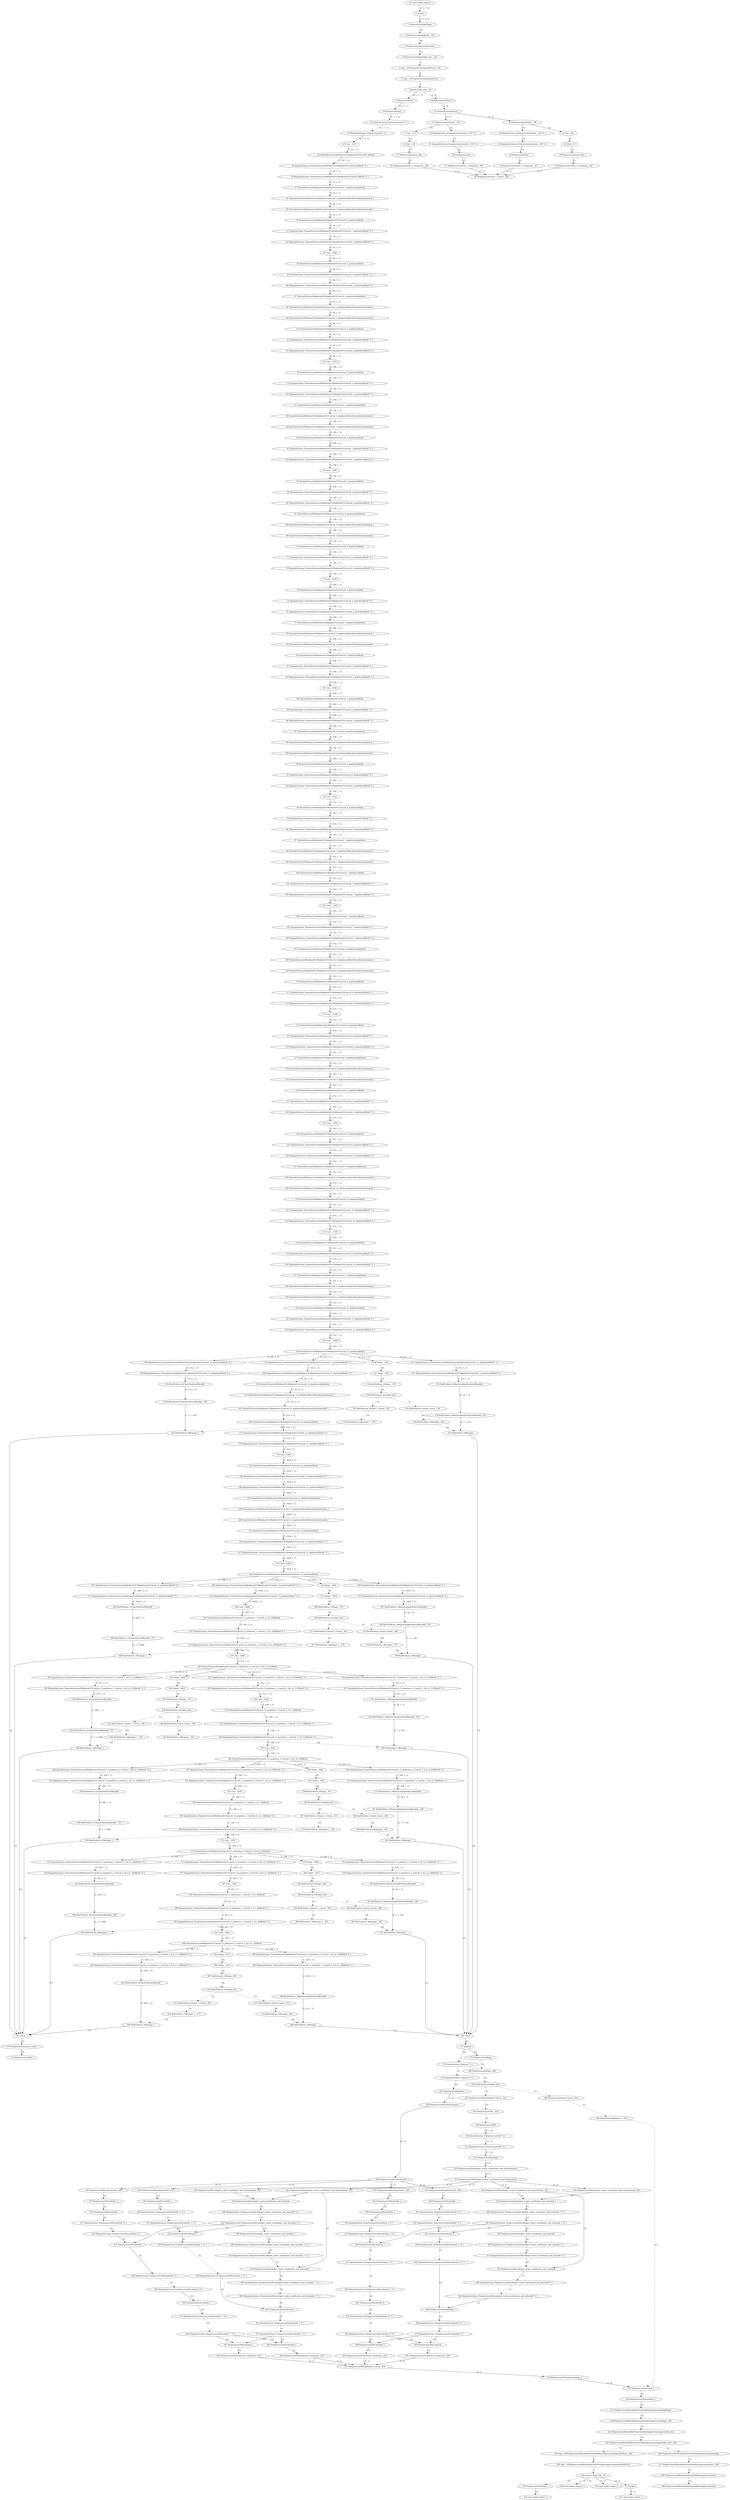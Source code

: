 strict digraph  {
"0 ToFloat" [id=0, type=Cast];
"1 Preprocessor/map/Shape" [id=1, type=Shape];
"2 Preprocessor/map/Shape__120" [id=2, type=Cast];
"3 Preprocessor/map/strided_slice" [id=3, type=Slice];
"4 Preprocessor/map/strided_slice__124" [id=4, type=Squeeze];
"5 copy__21/Preprocessor/map/while/Less__126" [id=5, type=Cast];
"6 copy__21/Preprocessor/map/while/Less" [id=6, type=Less];
"7 generic_loop_Loop__42" [id=7, type=Loop];
"8 Preprocessor/mul" [id=8, type=Mul];
"9 Postprocessor/ToFloat" [id=9, type=Cast];
"10 Preprocessor/sub" [id=10, type=Sub];
"11 Postprocessor/unstack" [id=11, type=Split];
"12 QuantizeLinear_Preprocessor/sub^0_1" [id=12, type=QuantizeLinear];
"13 Postprocessor/unstack__145" [id=13, type=Squeeze];
"14 Postprocessor/unstack__146" [id=14, type=Squeeze];
"15 DequantizeLinear_Preprocessor/sub^0_1" [id=15, type=DequantizeLinear];
"16 QuantizeLinear_Postprocessor/unstack__145^0_1" [id=16, type=QuantizeLinear];
"17 Cast__153" [id=17, type=Cast];
"18 QuantizeLinear_Postprocessor/unstack__146^0_1" [id=18, type=QuantizeLinear];
"19 Cast__148" [id=19, type=Cast];
"20 Conv__5257" [id=20, type=Conv];
"21 DequantizeLinear_Postprocessor/unstack__145^0_1" [id=21, type=DequantizeLinear];
"22 Mul__156" [id=22, type=Mul];
"23 DequantizeLinear_Postprocessor/unstack__146^0_1" [id=23, type=DequantizeLinear];
"24 Mul__151" [id=24, type=Mul];
"25 FeatureExtractor/MobilenetV1/MobilenetV1/Conv2d_0/Relu6" [id=25, type=Clip];
"26 Postprocessor/div" [id=26, type=Mul];
"27 Postprocessor/zeros_like" [id=27, type=Cast];
"28 Postprocessor/div_1" [id=28, type=Mul];
"29 Postprocessor/zeros_like_1" [id=29, type=Cast];
"30 QuantizeLinear_FeatureExtractor/MobilenetV1/MobilenetV1/Conv2d_0/Relu6^0_1" [id=30, type=QuantizeLinear];
"31 Postprocessor/stack_1_Unsqueeze__456" [id=31, type=Unsqueeze];
"32 Postprocessor/stack_1_Unsqueeze__454" [id=32, type=Unsqueeze];
"33 Postprocessor/stack_1_Unsqueeze__457" [id=33, type=Unsqueeze];
"34 Postprocessor/stack_1_Unsqueeze__455" [id=34, type=Unsqueeze];
"35 DequantizeLinear_FeatureExtractor/MobilenetV1/MobilenetV1/Conv2d_0/Relu6^0_1" [id=35, type=DequantizeLinear];
"36 Postprocessor/stack_1_Concat__458" [id=36, type=Concat];
"37 FeatureExtractor/MobilenetV1/MobilenetV1/Conv2d_1_depthwise/depthwise" [id=37, type=Conv];
"38 FeatureExtractor/MobilenetV1/MobilenetV1/Conv2d_1_depthwise/BatchNorm/batchnorm/mul_1" [id=38, type=Mul];
"39 FeatureExtractor/MobilenetV1/MobilenetV1/Conv2d_1_depthwise/BatchNorm/batchnorm/add_1" [id=39, type=Add];
"40 FeatureExtractor/MobilenetV1/MobilenetV1/Conv2d_1_depthwise/Relu6" [id=40, type=Clip];
"41 QuantizeLinear_FeatureExtractor/MobilenetV1/MobilenetV1/Conv2d_1_depthwise/Relu6^0_1" [id=41, type=QuantizeLinear];
"42 DequantizeLinear_FeatureExtractor/MobilenetV1/MobilenetV1/Conv2d_1_depthwise/Relu6^0_1" [id=42, type=DequantizeLinear];
"43 Conv__5268" [id=43, type=Conv];
"44 FeatureExtractor/MobilenetV1/MobilenetV1/Conv2d_1_pointwise/Relu6" [id=44, type=Clip];
"45 QuantizeLinear_FeatureExtractor/MobilenetV1/MobilenetV1/Conv2d_1_pointwise/Relu6^0_1" [id=45, type=QuantizeLinear];
"46 DequantizeLinear_FeatureExtractor/MobilenetV1/MobilenetV1/Conv2d_1_pointwise/Relu6^0_1" [id=46, type=DequantizeLinear];
"47 FeatureExtractor/MobilenetV1/MobilenetV1/Conv2d_2_depthwise/depthwise" [id=47, type=Conv];
"48 FeatureExtractor/MobilenetV1/MobilenetV1/Conv2d_2_depthwise/BatchNorm/batchnorm/mul_1" [id=48, type=Mul];
"49 FeatureExtractor/MobilenetV1/MobilenetV1/Conv2d_2_depthwise/BatchNorm/batchnorm/add_1" [id=49, type=Add];
"50 FeatureExtractor/MobilenetV1/MobilenetV1/Conv2d_2_depthwise/Relu6" [id=50, type=Clip];
"51 QuantizeLinear_FeatureExtractor/MobilenetV1/MobilenetV1/Conv2d_2_depthwise/Relu6^0_1" [id=51, type=QuantizeLinear];
"52 DequantizeLinear_FeatureExtractor/MobilenetV1/MobilenetV1/Conv2d_2_depthwise/Relu6^0_1" [id=52, type=DequantizeLinear];
"53 Conv__5278" [id=53, type=Conv];
"54 FeatureExtractor/MobilenetV1/MobilenetV1/Conv2d_2_pointwise/Relu6" [id=54, type=Clip];
"55 QuantizeLinear_FeatureExtractor/MobilenetV1/MobilenetV1/Conv2d_2_pointwise/Relu6^0_1" [id=55, type=QuantizeLinear];
"56 DequantizeLinear_FeatureExtractor/MobilenetV1/MobilenetV1/Conv2d_2_pointwise/Relu6^0_1" [id=56, type=DequantizeLinear];
"57 FeatureExtractor/MobilenetV1/MobilenetV1/Conv2d_3_depthwise/depthwise" [id=57, type=Conv];
"58 FeatureExtractor/MobilenetV1/MobilenetV1/Conv2d_3_depthwise/BatchNorm/batchnorm/mul_1" [id=58, type=Mul];
"59 FeatureExtractor/MobilenetV1/MobilenetV1/Conv2d_3_depthwise/BatchNorm/batchnorm/add_1" [id=59, type=Add];
"60 FeatureExtractor/MobilenetV1/MobilenetV1/Conv2d_3_depthwise/Relu6" [id=60, type=Clip];
"61 QuantizeLinear_FeatureExtractor/MobilenetV1/MobilenetV1/Conv2d_3_depthwise/Relu6^0_1" [id=61, type=QuantizeLinear];
"62 DequantizeLinear_FeatureExtractor/MobilenetV1/MobilenetV1/Conv2d_3_depthwise/Relu6^0_1" [id=62, type=DequantizeLinear];
"63 Conv__5288" [id=63, type=Conv];
"64 FeatureExtractor/MobilenetV1/MobilenetV1/Conv2d_3_pointwise/Relu6" [id=64, type=Clip];
"65 QuantizeLinear_FeatureExtractor/MobilenetV1/MobilenetV1/Conv2d_3_pointwise/Relu6^0_1" [id=65, type=QuantizeLinear];
"66 DequantizeLinear_FeatureExtractor/MobilenetV1/MobilenetV1/Conv2d_3_pointwise/Relu6^0_1" [id=66, type=DequantizeLinear];
"67 FeatureExtractor/MobilenetV1/MobilenetV1/Conv2d_4_depthwise/depthwise" [id=67, type=Conv];
"68 FeatureExtractor/MobilenetV1/MobilenetV1/Conv2d_4_depthwise/BatchNorm/batchnorm/mul_1" [id=68, type=Mul];
"69 FeatureExtractor/MobilenetV1/MobilenetV1/Conv2d_4_depthwise/BatchNorm/batchnorm/add_1" [id=69, type=Add];
"70 FeatureExtractor/MobilenetV1/MobilenetV1/Conv2d_4_depthwise/Relu6" [id=70, type=Clip];
"71 QuantizeLinear_FeatureExtractor/MobilenetV1/MobilenetV1/Conv2d_4_depthwise/Relu6^0_1" [id=71, type=QuantizeLinear];
"72 DequantizeLinear_FeatureExtractor/MobilenetV1/MobilenetV1/Conv2d_4_depthwise/Relu6^0_1" [id=72, type=DequantizeLinear];
"73 Conv__5298" [id=73, type=Conv];
"74 FeatureExtractor/MobilenetV1/MobilenetV1/Conv2d_4_pointwise/Relu6" [id=74, type=Clip];
"75 QuantizeLinear_FeatureExtractor/MobilenetV1/MobilenetV1/Conv2d_4_pointwise/Relu6^0_1" [id=75, type=QuantizeLinear];
"76 DequantizeLinear_FeatureExtractor/MobilenetV1/MobilenetV1/Conv2d_4_pointwise/Relu6^0_1" [id=76, type=DequantizeLinear];
"77 FeatureExtractor/MobilenetV1/MobilenetV1/Conv2d_5_depthwise/depthwise" [id=77, type=Conv];
"78 FeatureExtractor/MobilenetV1/MobilenetV1/Conv2d_5_depthwise/BatchNorm/batchnorm/mul_1" [id=78, type=Mul];
"79 FeatureExtractor/MobilenetV1/MobilenetV1/Conv2d_5_depthwise/BatchNorm/batchnorm/add_1" [id=79, type=Add];
"80 FeatureExtractor/MobilenetV1/MobilenetV1/Conv2d_5_depthwise/Relu6" [id=80, type=Clip];
"81 QuantizeLinear_FeatureExtractor/MobilenetV1/MobilenetV1/Conv2d_5_depthwise/Relu6^0_1" [id=81, type=QuantizeLinear];
"82 DequantizeLinear_FeatureExtractor/MobilenetV1/MobilenetV1/Conv2d_5_depthwise/Relu6^0_1" [id=82, type=DequantizeLinear];
"83 Conv__5308" [id=83, type=Conv];
"84 FeatureExtractor/MobilenetV1/MobilenetV1/Conv2d_5_pointwise/Relu6" [id=84, type=Clip];
"85 QuantizeLinear_FeatureExtractor/MobilenetV1/MobilenetV1/Conv2d_5_pointwise/Relu6^0_1" [id=85, type=QuantizeLinear];
"86 DequantizeLinear_FeatureExtractor/MobilenetV1/MobilenetV1/Conv2d_5_pointwise/Relu6^0_1" [id=86, type=DequantizeLinear];
"87 FeatureExtractor/MobilenetV1/MobilenetV1/Conv2d_6_depthwise/depthwise" [id=87, type=Conv];
"88 FeatureExtractor/MobilenetV1/MobilenetV1/Conv2d_6_depthwise/BatchNorm/batchnorm/mul_1" [id=88, type=Mul];
"89 FeatureExtractor/MobilenetV1/MobilenetV1/Conv2d_6_depthwise/BatchNorm/batchnorm/add_1" [id=89, type=Add];
"90 FeatureExtractor/MobilenetV1/MobilenetV1/Conv2d_6_depthwise/Relu6" [id=90, type=Clip];
"91 QuantizeLinear_FeatureExtractor/MobilenetV1/MobilenetV1/Conv2d_6_depthwise/Relu6^0_1" [id=91, type=QuantizeLinear];
"92 DequantizeLinear_FeatureExtractor/MobilenetV1/MobilenetV1/Conv2d_6_depthwise/Relu6^0_1" [id=92, type=DequantizeLinear];
"93 Conv__5318" [id=93, type=Conv];
"94 FeatureExtractor/MobilenetV1/MobilenetV1/Conv2d_6_pointwise/Relu6" [id=94, type=Clip];
"95 QuantizeLinear_FeatureExtractor/MobilenetV1/MobilenetV1/Conv2d_6_pointwise/Relu6^0_1" [id=95, type=QuantizeLinear];
"96 DequantizeLinear_FeatureExtractor/MobilenetV1/MobilenetV1/Conv2d_6_pointwise/Relu6^0_1" [id=96, type=DequantizeLinear];
"97 FeatureExtractor/MobilenetV1/MobilenetV1/Conv2d_7_depthwise/depthwise" [id=97, type=Conv];
"98 FeatureExtractor/MobilenetV1/MobilenetV1/Conv2d_7_depthwise/BatchNorm/batchnorm/mul_1" [id=98, type=Mul];
"99 FeatureExtractor/MobilenetV1/MobilenetV1/Conv2d_7_depthwise/BatchNorm/batchnorm/add_1" [id=99, type=Add];
"100 FeatureExtractor/MobilenetV1/MobilenetV1/Conv2d_7_depthwise/Relu6" [id=100, type=Clip];
"101 QuantizeLinear_FeatureExtractor/MobilenetV1/MobilenetV1/Conv2d_7_depthwise/Relu6^0_1" [id=101, type=QuantizeLinear];
"102 DequantizeLinear_FeatureExtractor/MobilenetV1/MobilenetV1/Conv2d_7_depthwise/Relu6^0_1" [id=102, type=DequantizeLinear];
"103 Conv__5328" [id=103, type=Conv];
"104 FeatureExtractor/MobilenetV1/MobilenetV1/Conv2d_7_pointwise/Relu6" [id=104, type=Clip];
"105 QuantizeLinear_FeatureExtractor/MobilenetV1/MobilenetV1/Conv2d_7_pointwise/Relu6^0_1" [id=105, type=QuantizeLinear];
"106 DequantizeLinear_FeatureExtractor/MobilenetV1/MobilenetV1/Conv2d_7_pointwise/Relu6^0_1" [id=106, type=DequantizeLinear];
"107 FeatureExtractor/MobilenetV1/MobilenetV1/Conv2d_8_depthwise/depthwise" [id=107, type=Conv];
"108 FeatureExtractor/MobilenetV1/MobilenetV1/Conv2d_8_depthwise/BatchNorm/batchnorm/mul_1" [id=108, type=Mul];
"109 FeatureExtractor/MobilenetV1/MobilenetV1/Conv2d_8_depthwise/BatchNorm/batchnorm/add_1" [id=109, type=Add];
"110 FeatureExtractor/MobilenetV1/MobilenetV1/Conv2d_8_depthwise/Relu6" [id=110, type=Clip];
"111 QuantizeLinear_FeatureExtractor/MobilenetV1/MobilenetV1/Conv2d_8_depthwise/Relu6^0_1" [id=111, type=QuantizeLinear];
"112 DequantizeLinear_FeatureExtractor/MobilenetV1/MobilenetV1/Conv2d_8_depthwise/Relu6^0_1" [id=112, type=DequantizeLinear];
"113 Conv__5338" [id=113, type=Conv];
"114 FeatureExtractor/MobilenetV1/MobilenetV1/Conv2d_8_pointwise/Relu6" [id=114, type=Clip];
"115 QuantizeLinear_FeatureExtractor/MobilenetV1/MobilenetV1/Conv2d_8_pointwise/Relu6^0_1" [id=115, type=QuantizeLinear];
"116 DequantizeLinear_FeatureExtractor/MobilenetV1/MobilenetV1/Conv2d_8_pointwise/Relu6^0_1" [id=116, type=DequantizeLinear];
"117 FeatureExtractor/MobilenetV1/MobilenetV1/Conv2d_9_depthwise/depthwise" [id=117, type=Conv];
"118 FeatureExtractor/MobilenetV1/MobilenetV1/Conv2d_9_depthwise/BatchNorm/batchnorm/mul_1" [id=118, type=Mul];
"119 FeatureExtractor/MobilenetV1/MobilenetV1/Conv2d_9_depthwise/BatchNorm/batchnorm/add_1" [id=119, type=Add];
"120 FeatureExtractor/MobilenetV1/MobilenetV1/Conv2d_9_depthwise/Relu6" [id=120, type=Clip];
"121 QuantizeLinear_FeatureExtractor/MobilenetV1/MobilenetV1/Conv2d_9_depthwise/Relu6^0_1" [id=121, type=QuantizeLinear];
"122 DequantizeLinear_FeatureExtractor/MobilenetV1/MobilenetV1/Conv2d_9_depthwise/Relu6^0_1" [id=122, type=DequantizeLinear];
"123 Conv__5348" [id=123, type=Conv];
"124 FeatureExtractor/MobilenetV1/MobilenetV1/Conv2d_9_pointwise/Relu6" [id=124, type=Clip];
"125 QuantizeLinear_FeatureExtractor/MobilenetV1/MobilenetV1/Conv2d_9_pointwise/Relu6^0_1" [id=125, type=QuantizeLinear];
"126 DequantizeLinear_FeatureExtractor/MobilenetV1/MobilenetV1/Conv2d_9_pointwise/Relu6^0_1" [id=126, type=DequantizeLinear];
"127 FeatureExtractor/MobilenetV1/MobilenetV1/Conv2d_10_depthwise/depthwise" [id=127, type=Conv];
"128 FeatureExtractor/MobilenetV1/MobilenetV1/Conv2d_10_depthwise/BatchNorm/batchnorm/mul_1" [id=128, type=Mul];
"129 FeatureExtractor/MobilenetV1/MobilenetV1/Conv2d_10_depthwise/BatchNorm/batchnorm/add_1" [id=129, type=Add];
"130 FeatureExtractor/MobilenetV1/MobilenetV1/Conv2d_10_depthwise/Relu6" [id=130, type=Clip];
"131 QuantizeLinear_FeatureExtractor/MobilenetV1/MobilenetV1/Conv2d_10_depthwise/Relu6^0_1" [id=131, type=QuantizeLinear];
"132 DequantizeLinear_FeatureExtractor/MobilenetV1/MobilenetV1/Conv2d_10_depthwise/Relu6^0_1" [id=132, type=DequantizeLinear];
"133 Conv__5358" [id=133, type=Conv];
"134 FeatureExtractor/MobilenetV1/MobilenetV1/Conv2d_10_pointwise/Relu6" [id=134, type=Clip];
"135 QuantizeLinear_FeatureExtractor/MobilenetV1/MobilenetV1/Conv2d_10_pointwise/Relu6^0_1" [id=135, type=QuantizeLinear];
"136 DequantizeLinear_FeatureExtractor/MobilenetV1/MobilenetV1/Conv2d_10_pointwise/Relu6^0_1" [id=136, type=DequantizeLinear];
"137 FeatureExtractor/MobilenetV1/MobilenetV1/Conv2d_11_depthwise/depthwise" [id=137, type=Conv];
"138 FeatureExtractor/MobilenetV1/MobilenetV1/Conv2d_11_depthwise/BatchNorm/batchnorm/mul_1" [id=138, type=Mul];
"139 FeatureExtractor/MobilenetV1/MobilenetV1/Conv2d_11_depthwise/BatchNorm/batchnorm/add_1" [id=139, type=Add];
"140 FeatureExtractor/MobilenetV1/MobilenetV1/Conv2d_11_depthwise/Relu6" [id=140, type=Clip];
"141 QuantizeLinear_FeatureExtractor/MobilenetV1/MobilenetV1/Conv2d_11_depthwise/Relu6^0_1" [id=141, type=QuantizeLinear];
"142 DequantizeLinear_FeatureExtractor/MobilenetV1/MobilenetV1/Conv2d_11_depthwise/Relu6^0_1" [id=142, type=DequantizeLinear];
"143 Conv__5368" [id=143, type=Conv];
"144 FeatureExtractor/MobilenetV1/MobilenetV1/Conv2d_11_pointwise/Relu6" [id=144, type=Clip];
"145 QuantizeLinear_FeatureExtractor/MobilenetV1/MobilenetV1/Conv2d_11_pointwise/Relu6^0_3" [id=145, type=QuantizeLinear];
"146 QuantizeLinear_FeatureExtractor/MobilenetV1/MobilenetV1/Conv2d_11_pointwise/Relu6^0_2" [id=146, type=QuantizeLinear];
"147 QuantizeLinear_FeatureExtractor/MobilenetV1/MobilenetV1/Conv2d_11_pointwise/Relu6^0_1" [id=147, type=QuantizeLinear];
"148 Shape__5452" [id=148, type=Shape];
"149 DequantizeLinear_FeatureExtractor/MobilenetV1/MobilenetV1/Conv2d_11_pointwise/Relu6^0_3" [id=149, type=DequantizeLinear];
"150 DequantizeLinear_FeatureExtractor/MobilenetV1/MobilenetV1/Conv2d_11_pointwise/Relu6^0_2" [id=150, type=DequantizeLinear];
"151 DequantizeLinear_FeatureExtractor/MobilenetV1/MobilenetV1/Conv2d_11_pointwise/Relu6^0_1" [id=151, type=DequantizeLinear];
"152 Gather__5455" [id=152, type=Gather];
"153 FeatureExtractor/MobilenetV1/MobilenetV1/Conv2d_12_depthwise/depthwise" [id=153, type=Conv];
"154 BoxPredictor_0/ClassPredictor/BiasAdd" [id=154, type=Conv];
"155 BoxPredictor_0/BoxEncodingPredictor/BiasAdd" [id=155, type=Conv];
"156 BoxPredictor_0/Shape__579" [id=156, type=Cast];
"157 FeatureExtractor/MobilenetV1/MobilenetV1/Conv2d_12_depthwise/BatchNorm/batchnorm/mul_1" [id=157, type=Mul];
"158 BoxPredictor_0/ClassPredictor/BiasAdd__595" [id=158, type=Transpose];
"159 BoxPredictor_0/BoxEncodingPredictor/BiasAdd__603" [id=159, type=Transpose];
"160 BoxPredictor_0/strided_slice" [id=160, type=Slice];
"161 FeatureExtractor/MobilenetV1/MobilenetV1/Conv2d_12_depthwise/BatchNorm/batchnorm/add_1" [id=161, type=Add];
"162 BoxPredictor_0/Reshape_1" [id=162, type=Reshape];
"163 BoxPredictor_0/Reshape" [id=163, type=Reshape];
"164 BoxPredictor_0/stack_Concat__592" [id=164, type=Concat];
"165 BoxPredictor_0/stack_1_Concat__587" [id=165, type=Concat];
"166 FeatureExtractor/MobilenetV1/MobilenetV1/Conv2d_12_depthwise/Relu6" [id=166, type=Clip];
"167 concat_1" [id=167, type=Concat];
"168 concat" [id=168, type=Concat];
"169 BoxPredictor_0/Reshape__605" [id=169, type=Cast];
"170 BoxPredictor_0/Reshape_1__597" [id=170, type=Cast];
"171 QuantizeLinear_FeatureExtractor/MobilenetV1/MobilenetV1/Conv2d_12_depthwise/Relu6^0_1" [id=171, type=QuantizeLinear];
"172 Postprocessor/convert_scores" [id=172, type=Sigmoid];
"173 Squeeze" [id=173, type=Squeeze];
"174 DequantizeLinear_FeatureExtractor/MobilenetV1/MobilenetV1/Conv2d_12_depthwise/Relu6^0_1" [id=174, type=DequantizeLinear];
"175 Postprocessor/Slice" [id=175, type=Slice];
"176 QuantizeLinear_Squeeze^0_1" [id=176, type=QuantizeLinear];
"177 Postprocessor/Shape" [id=177, type=Shape];
"178 Conv__5386" [id=178, type=Conv];
"179 DequantizeLinear_Squeeze^0_1" [id=179, type=DequantizeLinear];
"180 Postprocessor/Shape__606" [id=180, type=Cast];
"181 FeatureExtractor/MobilenetV1/MobilenetV1/Conv2d_12_pointwise/Relu6" [id=181, type=Clip];
"182 Postprocessor/Reshape_1" [id=182, type=Reshape];
"183 Postprocessor/strided_slice" [id=183, type=Slice];
"184 QuantizeLinear_FeatureExtractor/MobilenetV1/MobilenetV1/Conv2d_12_pointwise/Relu6^0_1" [id=184, type=QuantizeLinear];
"185 Postprocessor/Decode/transpose" [id=185, type=Transpose];
"186 Postprocessor/stack_Concat__614" [id=186, type=Concat];
"187 Postprocessor/Tile/multiples_Concat__618" [id=187, type=Concat];
"188 DequantizeLinear_FeatureExtractor/MobilenetV1/MobilenetV1/Conv2d_12_pointwise/Relu6^0_1" [id=188, type=DequantizeLinear];
"189 Postprocessor/Decode/unstack" [id=189, type=Split];
"190 Postprocessor/Reshape_2__635" [id=190, type=Cast];
"191 Postprocessor/Tile__619" [id=191, type=Cast];
"192 FeatureExtractor/MobilenetV1/MobilenetV1/Conv2d_13_depthwise/depthwise" [id=192, type=Conv];
"193 Postprocessor/Decode/unstack__626" [id=193, type=Squeeze];
"194 Postprocessor/Decode/unstack__627" [id=194, type=Squeeze];
"195 Postprocessor/Decode/unstack__628" [id=195, type=Squeeze];
"196 Postprocessor/Decode/unstack__629" [id=196, type=Squeeze];
"197 Postprocessor/Reshape_2" [id=197, type=Reshape];
"198 Postprocessor/Tile" [id=198, type=Tile];
"199 FeatureExtractor/MobilenetV1/MobilenetV1/Conv2d_13_depthwise/BatchNorm/batchnorm/mul_1" [id=199, type=Mul];
"200 Postprocessor/Decode/div" [id=200, type=Mul];
"201 Postprocessor/Decode/div_1" [id=201, type=Mul];
"202 Postprocessor/Decode/div_2" [id=202, type=Mul];
"203 Postprocessor/Decode/div_3" [id=203, type=Mul];
"204 Postprocessor/ExpandDims_1" [id=204, type=Unsqueeze];
"205 QuantizeLinear_Postprocessor/Tile^0_1" [id=205, type=QuantizeLinear];
"206 FeatureExtractor/MobilenetV1/MobilenetV1/Conv2d_13_depthwise/BatchNorm/batchnorm/add_1" [id=206, type=Add];
"207 QuantizeLinear_Postprocessor/Decode/div^0_1" [id=207, type=QuantizeLinear];
"208 QuantizeLinear_Postprocessor/Decode/div_1^0_1" [id=208, type=QuantizeLinear];
"209 Postprocessor/Decode/Exp_1" [id=209, type=Exp];
"210 Postprocessor/Decode/Exp" [id=210, type=Exp];
"211 Postprocessor/BatchMultiClassNonMaxSuppression/map/Shape" [id=211, type=Shape];
"212 DequantizeLinear_Postprocessor/Tile^0_1" [id=212, type=DequantizeLinear];
"213 FeatureExtractor/MobilenetV1/MobilenetV1/Conv2d_13_depthwise/Relu6" [id=213, type=Clip];
"214 DequantizeLinear_Postprocessor/Decode/div^0_1" [id=214, type=DequantizeLinear];
"215 DequantizeLinear_Postprocessor/Decode/div_1^0_1" [id=215, type=DequantizeLinear];
"216 QuantizeLinear_Postprocessor/Decode/Exp_1^0_1" [id=216, type=QuantizeLinear];
"217 QuantizeLinear_Postprocessor/Decode/Exp^0_1" [id=217, type=QuantizeLinear];
"218 Postprocessor/BatchMultiClassNonMaxSuppression/Shape__643" [id=218, type=Cast];
"219 Postprocessor/Reshape" [id=219, type=Reshape];
"220 QuantizeLinear_FeatureExtractor/MobilenetV1/MobilenetV1/Conv2d_13_depthwise/Relu6^0_1" [id=220, type=QuantizeLinear];
"221 Postprocessor/Decode/mul_2" [id=221, type=Mul];
"222 Postprocessor/Decode/mul_3" [id=222, type=Mul];
"223 DequantizeLinear_Postprocessor/Decode/Exp_1^0_1" [id=223, type=DequantizeLinear];
"224 DequantizeLinear_Postprocessor/Decode/Exp^0_1" [id=224, type=DequantizeLinear];
"225 Postprocessor/BatchMultiClassNonMaxSuppression/map/strided_slice" [id=225, type=Slice];
"226 Postprocessor/Decode/get_center_coordinates_and_sizes/transpose" [id=226, type=Transpose];
"227 DequantizeLinear_FeatureExtractor/MobilenetV1/MobilenetV1/Conv2d_13_depthwise/Relu6^0_1" [id=227, type=DequantizeLinear];
"228 QuantizeLinear_Postprocessor/Decode/mul_2^0_1" [id=228, type=QuantizeLinear];
"229 QuantizeLinear_Postprocessor/Decode/mul_3^0_1" [id=229, type=QuantizeLinear];
"230 Postprocessor/Decode/mul_1" [id=230, type=Mul];
"231 Postprocessor/Decode/mul" [id=231, type=Mul];
"232 Postprocessor/BatchMultiClassNonMaxSuppression/map/strided_slice__640" [id=232, type=Squeeze];
"233 Postprocessor/Decode/get_center_coordinates_and_sizes/unstack" [id=233, type=Split];
"234 Conv__5396" [id=234, type=Conv];
"235 DequantizeLinear_Postprocessor/Decode/mul_2^0_1" [id=235, type=DequantizeLinear];
"236 DequantizeLinear_Postprocessor/Decode/mul_3^0_1" [id=236, type=DequantizeLinear];
"237 QuantizeLinear_Postprocessor/Decode/mul_1^0_1" [id=237, type=QuantizeLinear];
"238 QuantizeLinear_Postprocessor/Decode/mul^0_1" [id=238, type=QuantizeLinear];
"239 copy__43/Postprocessor/BatchMultiClassNonMaxSuppression/map/while/Less__642" [id=239, type=Cast];
"240 Postprocessor/BatchMultiClassNonMaxSuppression/ones/shape" [id=240, type=Unsqueeze];
"241 Postprocessor/Decode/get_center_coordinates_and_sizes/unstack__621" [id=241, type=Squeeze];
"242 Postprocessor/Decode/get_center_coordinates_and_sizes/unstack__622" [id=242, type=Squeeze];
"243 Postprocessor/Decode/get_center_coordinates_and_sizes/unstack__623" [id=243, type=Squeeze];
"244 Postprocessor/Decode/get_center_coordinates_and_sizes/unstack__624" [id=244, type=Squeeze];
"245 FeatureExtractor/MobilenetV1/MobilenetV1/Conv2d_13_pointwise/Relu6" [id=245, type=Clip];
"246 Postprocessor/Decode/add" [id=246, type=Add];
"247 Postprocessor/Decode/add_1" [id=247, type=Add];
"248 DequantizeLinear_Postprocessor/Decode/mul_1^0_1" [id=248, type=DequantizeLinear];
"249 DequantizeLinear_Postprocessor/Decode/mul^0_1" [id=249, type=DequantizeLinear];
"250 copy__43/Postprocessor/BatchMultiClassNonMaxSuppression/map/while/Less" [id=250, type=Less];
"251 Postprocessor/BatchMultiClassNonMaxSuppression/ones__648" [id=251, type=Cast];
"252 Postprocessor/Decode/get_center_coordinates_and_sizes/sub_1" [id=252, type=Sub];
"253 Postprocessor/Decode/get_center_coordinates_and_sizes/add" [id=253, type=Add];
"254 Postprocessor/Decode/get_center_coordinates_and_sizes/sub" [id=254, type=Sub];
"255 Postprocessor/Decode/get_center_coordinates_and_sizes/add_1" [id=255, type=Add];
"256 QuantizeLinear_FeatureExtractor/MobilenetV1/MobilenetV1/Conv2d_13_pointwise/Relu6^0_3" [id=256, type=QuantizeLinear];
"257 QuantizeLinear_FeatureExtractor/MobilenetV1/MobilenetV1/Conv2d_13_pointwise/Relu6^0_2" [id=257, type=QuantizeLinear];
"258 QuantizeLinear_FeatureExtractor/MobilenetV1/MobilenetV1/Conv2d_13_pointwise/Relu6^0_1" [id=258, type=QuantizeLinear];
"259 Shape__5456" [id=259, type=Shape];
"260 QuantizeLinear_Postprocessor/Decode/add^0_1" [id=260, type=QuantizeLinear];
"261 QuantizeLinear_Postprocessor/Decode/add_1^0_1" [id=261, type=QuantizeLinear];
"262 Postprocessor/Decode/div_6" [id=262, type=Mul];
"263 Postprocessor/Decode/div_7" [id=263, type=Mul];
"264 generic_loop_Loop__74" [id=264, type=Loop];
"265 Postprocessor/BatchMultiClassNonMaxSuppression/ones" [id=265, type=Expand];
"266 QuantizeLinear_Postprocessor/Decode/get_center_coordinates_and_sizes/sub_1^0_1" [id=266, type=QuantizeLinear];
"267 QuantizeLinear_Postprocessor/Decode/get_center_coordinates_and_sizes/add^0_1" [id=267, type=QuantizeLinear];
"268 QuantizeLinear_Postprocessor/Decode/get_center_coordinates_and_sizes/sub^0_1" [id=268, type=QuantizeLinear];
"269 QuantizeLinear_Postprocessor/Decode/get_center_coordinates_and_sizes/add_1^0_1" [id=269, type=QuantizeLinear];
"270 DequantizeLinear_FeatureExtractor/MobilenetV1/MobilenetV1/Conv2d_13_pointwise/Relu6^0_3" [id=270, type=DequantizeLinear];
"271 DequantizeLinear_FeatureExtractor/MobilenetV1/MobilenetV1/Conv2d_13_pointwise/Relu6^0_2" [id=271, type=DequantizeLinear];
"272 DequantizeLinear_FeatureExtractor/MobilenetV1/MobilenetV1/Conv2d_13_pointwise/Relu6^0_1" [id=272, type=DequantizeLinear];
"273 Gather__5459" [id=273, type=Gather];
"274 DequantizeLinear_Postprocessor/Decode/add^0_1" [id=274, type=DequantizeLinear];
"275 DequantizeLinear_Postprocessor/Decode/add_1^0_1" [id=275, type=DequantizeLinear];
"276 QuantizeLinear_Postprocessor/Decode/div_6^0_1" [id=276, type=QuantizeLinear];
"277 QuantizeLinear_Postprocessor/Decode/div_7^0_1" [id=277, type=QuantizeLinear];
"278 add" [id=278, type=Add];
"279 Postprocessor/ToFloat_3" [id=279, type=Cast];
"280 Postprocessor/BatchMultiClassNonMaxSuppression/mul" [id=280, type=Mul];
"281 DequantizeLinear_Postprocessor/Decode/get_center_coordinates_and_sizes/sub_1^0_1" [id=281, type=DequantizeLinear];
"282 DequantizeLinear_Postprocessor/Decode/get_center_coordinates_and_sizes/add^0_1" [id=282, type=DequantizeLinear];
"283 DequantizeLinear_Postprocessor/Decode/get_center_coordinates_and_sizes/sub^0_1" [id=283, type=DequantizeLinear];
"284 DequantizeLinear_Postprocessor/Decode/get_center_coordinates_and_sizes/add_1^0_1" [id=284, type=DequantizeLinear];
"285 Conv__5406" [id=285, type=Conv];
"286 BoxPredictor_1/ClassPredictor/BiasAdd" [id=286, type=Conv];
"287 BoxPredictor_1/BoxEncodingPredictor/BiasAdd" [id=287, type=Conv];
"288 BoxPredictor_1/Shape__555" [id=288, type=Cast];
"289 Postprocessor/Decode/sub" [id=289, type=Sub];
"290 Postprocessor/Decode/add_2" [id=290, type=Add];
"291 Postprocessor/Decode/sub_1" [id=291, type=Sub];
"292 Postprocessor/Decode/add_3" [id=292, type=Add];
"293 DequantizeLinear_Postprocessor/Decode/div_6^0_1" [id=293, type=DequantizeLinear];
"294 DequantizeLinear_Postprocessor/Decode/div_7^0_1" [id=294, type=DequantizeLinear];
"295 Postprocessor/Decode/get_center_coordinates_and_sizes/div" [id=295, type=Mul];
"296 Postprocessor/Decode/get_center_coordinates_and_sizes/div_1" [id=296, type=Mul];
"297 FeatureExtractor/MobilenetV1/Conv2d_13_pointwise_1_Conv2d_2_1x1_256/Relu6" [id=297, type=Clip];
"298 BoxPredictor_1/ClassPredictor/BiasAdd__571" [id=298, type=Transpose];
"299 BoxPredictor_1/BoxEncodingPredictor/BiasAdd__576" [id=299, type=Transpose];
"300 BoxPredictor_1/strided_slice" [id=300, type=Slice];
"301 Postprocessor/Decode/stack_Unsqueeze__630" [id=301, type=Unsqueeze];
"302 Postprocessor/Decode/stack_Unsqueeze__632" [id=302, type=Unsqueeze];
"303 Postprocessor/Decode/stack_Unsqueeze__631" [id=303, type=Unsqueeze];
"304 Postprocessor/Decode/stack_Unsqueeze__633" [id=304, type=Unsqueeze];
"305 QuantizeLinear_Postprocessor/Decode/get_center_coordinates_and_sizes/div^0_1" [id=305, type=QuantizeLinear];
"306 QuantizeLinear_Postprocessor/Decode/get_center_coordinates_and_sizes/div_1^0_1" [id=306, type=QuantizeLinear];
"307 QuantizeLinear_FeatureExtractor/MobilenetV1/Conv2d_13_pointwise_1_Conv2d_2_1x1_256/Relu6^0_1" [id=307, type=QuantizeLinear];
"308 BoxPredictor_1/Reshape_1" [id=308, type=Reshape];
"309 BoxPredictor_1/Reshape" [id=309, type=Reshape];
"310 BoxPredictor_1/stack_Concat__568" [id=310, type=Concat];
"311 BoxPredictor_1/stack_1_Concat__563" [id=311, type=Concat];
"312 Postprocessor/Decode/stack_Concat__634" [id=312, type=Concat];
"313 DequantizeLinear_Postprocessor/Decode/get_center_coordinates_and_sizes/div^0_1" [id=313, type=DequantizeLinear];
"314 DequantizeLinear_Postprocessor/Decode/get_center_coordinates_and_sizes/div_1^0_1" [id=314, type=DequantizeLinear];
"315 DequantizeLinear_FeatureExtractor/MobilenetV1/Conv2d_13_pointwise_1_Conv2d_2_1x1_256/Relu6^0_1" [id=315, type=DequantizeLinear];
"316 BoxPredictor_1/Reshape__578" [id=316, type=Cast];
"317 BoxPredictor_1/Reshape_1__573" [id=317, type=Cast];
"318 Postprocessor/Decode/transpose_1" [id=318, type=Transpose];
"319 Conv__5408" [id=319, type=Conv];
"320 FeatureExtractor/MobilenetV1/Conv2d_13_pointwise_2_Conv2d_2_3x3_s2_512/Relu6" [id=320, type=Clip];
"321 QuantizeLinear_FeatureExtractor/MobilenetV1/Conv2d_13_pointwise_2_Conv2d_2_3x3_s2_512/Relu6^0_3" [id=321, type=QuantizeLinear];
"322 QuantizeLinear_FeatureExtractor/MobilenetV1/Conv2d_13_pointwise_2_Conv2d_2_3x3_s2_512/Relu6^0_2" [id=322, type=QuantizeLinear];
"323 QuantizeLinear_FeatureExtractor/MobilenetV1/Conv2d_13_pointwise_2_Conv2d_2_3x3_s2_512/Relu6^0_1" [id=323, type=QuantizeLinear];
"324 Shape__5460" [id=324, type=Shape];
"325 DequantizeLinear_FeatureExtractor/MobilenetV1/Conv2d_13_pointwise_2_Conv2d_2_3x3_s2_512/Relu6^0_3" [id=325, type=DequantizeLinear];
"326 DequantizeLinear_FeatureExtractor/MobilenetV1/Conv2d_13_pointwise_2_Conv2d_2_3x3_s2_512/Relu6^0_2" [id=326, type=DequantizeLinear];
"327 DequantizeLinear_FeatureExtractor/MobilenetV1/Conv2d_13_pointwise_2_Conv2d_2_3x3_s2_512/Relu6^0_1" [id=327, type=DequantizeLinear];
"328 Gather__5463" [id=328, type=Gather];
"329 Conv__5418" [id=329, type=Conv];
"330 BoxPredictor_2/ClassPredictor/BiasAdd" [id=330, type=Conv];
"331 BoxPredictor_2/BoxEncodingPredictor/BiasAdd" [id=331, type=Conv];
"332 BoxPredictor_2/Shape__531" [id=332, type=Cast];
"333 FeatureExtractor/MobilenetV1/Conv2d_13_pointwise_1_Conv2d_3_1x1_128/Relu6" [id=333, type=Clip];
"334 BoxPredictor_2/ClassPredictor/BiasAdd__547" [id=334, type=Transpose];
"335 BoxPredictor_2/BoxEncodingPredictor/BiasAdd__552" [id=335, type=Transpose];
"336 BoxPredictor_2/strided_slice" [id=336, type=Slice];
"337 QuantizeLinear_FeatureExtractor/MobilenetV1/Conv2d_13_pointwise_1_Conv2d_3_1x1_128/Relu6^0_1" [id=337, type=QuantizeLinear];
"338 BoxPredictor_2/Reshape_1" [id=338, type=Reshape];
"339 BoxPredictor_2/Reshape" [id=339, type=Reshape];
"340 BoxPredictor_2/stack_Concat__544" [id=340, type=Concat];
"341 BoxPredictor_2/stack_1_Concat__539" [id=341, type=Concat];
"342 DequantizeLinear_FeatureExtractor/MobilenetV1/Conv2d_13_pointwise_1_Conv2d_3_1x1_128/Relu6^0_1" [id=342, type=DequantizeLinear];
"343 BoxPredictor_2/Reshape__554" [id=343, type=Cast];
"344 BoxPredictor_2/Reshape_1__549" [id=344, type=Cast];
"345 Conv__5420" [id=345, type=Conv];
"346 FeatureExtractor/MobilenetV1/Conv2d_13_pointwise_2_Conv2d_3_3x3_s2_256/Relu6" [id=346, type=Clip];
"347 QuantizeLinear_FeatureExtractor/MobilenetV1/Conv2d_13_pointwise_2_Conv2d_3_3x3_s2_256/Relu6^0_3" [id=347, type=QuantizeLinear];
"348 QuantizeLinear_FeatureExtractor/MobilenetV1/Conv2d_13_pointwise_2_Conv2d_3_3x3_s2_256/Relu6^0_2" [id=348, type=QuantizeLinear];
"349 QuantizeLinear_FeatureExtractor/MobilenetV1/Conv2d_13_pointwise_2_Conv2d_3_3x3_s2_256/Relu6^0_1" [id=349, type=QuantizeLinear];
"350 Shape__5464" [id=350, type=Shape];
"351 DequantizeLinear_FeatureExtractor/MobilenetV1/Conv2d_13_pointwise_2_Conv2d_3_3x3_s2_256/Relu6^0_3" [id=351, type=DequantizeLinear];
"352 DequantizeLinear_FeatureExtractor/MobilenetV1/Conv2d_13_pointwise_2_Conv2d_3_3x3_s2_256/Relu6^0_2" [id=352, type=DequantizeLinear];
"353 DequantizeLinear_FeatureExtractor/MobilenetV1/Conv2d_13_pointwise_2_Conv2d_3_3x3_s2_256/Relu6^0_1" [id=353, type=DequantizeLinear];
"354 Gather__5467" [id=354, type=Gather];
"355 Conv__5430" [id=355, type=Conv];
"356 BoxPredictor_3/ClassPredictor/BiasAdd" [id=356, type=Conv];
"357 BoxPredictor_3/BoxEncodingPredictor/BiasAdd" [id=357, type=Conv];
"358 BoxPredictor_3/Shape__507" [id=358, type=Cast];
"359 FeatureExtractor/MobilenetV1/Conv2d_13_pointwise_1_Conv2d_4_1x1_128/Relu6" [id=359, type=Clip];
"360 BoxPredictor_3/ClassPredictor/BiasAdd__523" [id=360, type=Transpose];
"361 BoxPredictor_3/BoxEncodingPredictor/BiasAdd__528" [id=361, type=Transpose];
"362 BoxPredictor_3/strided_slice" [id=362, type=Slice];
"363 QuantizeLinear_FeatureExtractor/MobilenetV1/Conv2d_13_pointwise_1_Conv2d_4_1x1_128/Relu6^0_1" [id=363, type=QuantizeLinear];
"364 BoxPredictor_3/Reshape_1" [id=364, type=Reshape];
"365 BoxPredictor_3/Reshape" [id=365, type=Reshape];
"366 BoxPredictor_3/stack_Concat__520" [id=366, type=Concat];
"367 BoxPredictor_3/stack_1_Concat__515" [id=367, type=Concat];
"368 DequantizeLinear_FeatureExtractor/MobilenetV1/Conv2d_13_pointwise_1_Conv2d_4_1x1_128/Relu6^0_1" [id=368, type=DequantizeLinear];
"369 BoxPredictor_3/Reshape__530" [id=369, type=Cast];
"370 BoxPredictor_3/Reshape_1__525" [id=370, type=Cast];
"371 Conv__5432" [id=371, type=Conv];
"372 FeatureExtractor/MobilenetV1/Conv2d_13_pointwise_2_Conv2d_4_3x3_s2_256/Relu6" [id=372, type=Clip];
"373 QuantizeLinear_FeatureExtractor/MobilenetV1/Conv2d_13_pointwise_2_Conv2d_4_3x3_s2_256/Relu6^0_3" [id=373, type=QuantizeLinear];
"374 QuantizeLinear_FeatureExtractor/MobilenetV1/Conv2d_13_pointwise_2_Conv2d_4_3x3_s2_256/Relu6^0_2" [id=374, type=QuantizeLinear];
"375 QuantizeLinear_FeatureExtractor/MobilenetV1/Conv2d_13_pointwise_2_Conv2d_4_3x3_s2_256/Relu6^0_1" [id=375, type=QuantizeLinear];
"376 Shape__5468" [id=376, type=Shape];
"377 DequantizeLinear_FeatureExtractor/MobilenetV1/Conv2d_13_pointwise_2_Conv2d_4_3x3_s2_256/Relu6^0_3" [id=377, type=DequantizeLinear];
"378 DequantizeLinear_FeatureExtractor/MobilenetV1/Conv2d_13_pointwise_2_Conv2d_4_3x3_s2_256/Relu6^0_2" [id=378, type=DequantizeLinear];
"379 DequantizeLinear_FeatureExtractor/MobilenetV1/Conv2d_13_pointwise_2_Conv2d_4_3x3_s2_256/Relu6^0_1" [id=379, type=DequantizeLinear];
"380 Gather__5471" [id=380, type=Gather];
"381 Conv__5442" [id=381, type=Conv];
"382 BoxPredictor_4/ClassPredictor/BiasAdd" [id=382, type=Conv];
"383 BoxPredictor_4/BoxEncodingPredictor/BiasAdd" [id=383, type=Conv];
"384 BoxPredictor_4/Shape__483" [id=384, type=Cast];
"385 FeatureExtractor/MobilenetV1/Conv2d_13_pointwise_1_Conv2d_5_1x1_64/Relu6" [id=385, type=Clip];
"386 BoxPredictor_4/ClassPredictor/BiasAdd__499" [id=386, type=Transpose];
"387 BoxPredictor_4/BoxEncodingPredictor/BiasAdd__504" [id=387, type=Transpose];
"388 BoxPredictor_4/strided_slice" [id=388, type=Slice];
"389 QuantizeLinear_FeatureExtractor/MobilenetV1/Conv2d_13_pointwise_1_Conv2d_5_1x1_64/Relu6^0_1" [id=389, type=QuantizeLinear];
"390 BoxPredictor_4/Reshape_1" [id=390, type=Reshape];
"391 BoxPredictor_4/Reshape" [id=391, type=Reshape];
"392 BoxPredictor_4/stack_Concat__496" [id=392, type=Concat];
"393 BoxPredictor_4/stack_1_Concat__491" [id=393, type=Concat];
"394 DequantizeLinear_FeatureExtractor/MobilenetV1/Conv2d_13_pointwise_1_Conv2d_5_1x1_64/Relu6^0_1" [id=394, type=DequantizeLinear];
"395 BoxPredictor_4/Reshape__506" [id=395, type=Cast];
"396 BoxPredictor_4/Reshape_1__501" [id=396, type=Cast];
"397 Conv__5444" [id=397, type=Conv];
"398 FeatureExtractor/MobilenetV1/Conv2d_13_pointwise_2_Conv2d_5_3x3_s2_128/Relu6" [id=398, type=Clip];
"399 QuantizeLinear_FeatureExtractor/MobilenetV1/Conv2d_13_pointwise_2_Conv2d_5_3x3_s2_128/Relu6^0_2" [id=399, type=QuantizeLinear];
"400 QuantizeLinear_FeatureExtractor/MobilenetV1/Conv2d_13_pointwise_2_Conv2d_5_3x3_s2_128/Relu6^0_1" [id=400, type=QuantizeLinear];
"401 Shape__5472" [id=401, type=Shape];
"402 DequantizeLinear_FeatureExtractor/MobilenetV1/Conv2d_13_pointwise_2_Conv2d_5_3x3_s2_128/Relu6^0_2" [id=402, type=DequantizeLinear];
"403 DequantizeLinear_FeatureExtractor/MobilenetV1/Conv2d_13_pointwise_2_Conv2d_5_3x3_s2_128/Relu6^0_1" [id=403, type=DequantizeLinear];
"404 Gather__5475" [id=404, type=Gather];
"405 BoxPredictor_5/ClassPredictor/BiasAdd" [id=405, type=Conv];
"406 BoxPredictor_5/BoxEncodingPredictor/BiasAdd" [id=406, type=Conv];
"407 BoxPredictor_5/Shape__459" [id=407, type=Cast];
"408 BoxPredictor_5/Reshape_1" [id=408, type=Reshape];
"409 BoxPredictor_5/Reshape" [id=409, type=Reshape];
"410 BoxPredictor_5/strided_slice" [id=410, type=Slice];
"411 BoxPredictor_5/stack_Concat__472" [id=411, type=Concat];
"412 BoxPredictor_5/stack_1_Concat__467" [id=412, type=Concat];
"413 BoxPredictor_5/Reshape__482" [id=413, type=Cast];
"414 BoxPredictor_5/Reshape_1__477" [id=414, type=Cast];
"415 nncf_model_input_0" [id=415, type=nncf_model_input];
"416 nncf_model_output_0" [id=416, type=nncf_model_output];
"417 nncf_model_output_1" [id=417, type=nncf_model_output];
"418 nncf_model_output_2" [id=418, type=nncf_model_output];
"419 nncf_model_output_3" [id=419, type=nncf_model_output];
"0 ToFloat" -> "1 Preprocessor/map/Shape"  [label="[1, 1, 1, 3]", style=solid];
"1 Preprocessor/map/Shape" -> "2 Preprocessor/map/Shape__120"  [label="[4]", style=dashed];
"2 Preprocessor/map/Shape__120" -> "3 Preprocessor/map/strided_slice"  [label="[4]", style=dashed];
"3 Preprocessor/map/strided_slice" -> "4 Preprocessor/map/strided_slice__124"  [label="[1]", style=dashed];
"4 Preprocessor/map/strided_slice__124" -> "5 copy__21/Preprocessor/map/while/Less__126"  [label="[]", style=dashed];
"5 copy__21/Preprocessor/map/while/Less__126" -> "6 copy__21/Preprocessor/map/while/Less"  [label="[]", style=solid];
"6 copy__21/Preprocessor/map/while/Less" -> "7 generic_loop_Loop__42"  [label="[]", style=dashed];
"7 generic_loop_Loop__42" -> "8 Preprocessor/mul"  [label="[1, 1, 1, 1]", style=solid];
"7 generic_loop_Loop__42" -> "9 Postprocessor/ToFloat"  [label="[1, 3]", style=dashed];
"8 Preprocessor/mul" -> "10 Preprocessor/sub"  [label="[1, 1, 1, 1]", style=solid];
"9 Postprocessor/ToFloat" -> "11 Postprocessor/unstack"  [label="[1, 3]", style=solid];
"10 Preprocessor/sub" -> "12 QuantizeLinear_Preprocessor/sub^0_1"  [label="[1, 1, 1, 1]", style=solid];
"11 Postprocessor/unstack" -> "13 Postprocessor/unstack__145"  [label="[1, 1]", style=solid];
"11 Postprocessor/unstack" -> "14 Postprocessor/unstack__146"  [label="[1, 1]", style=solid];
"12 QuantizeLinear_Preprocessor/sub^0_1" -> "15 DequantizeLinear_Preprocessor/sub^0_1"  [label="[1, 1, 1, 1]", style=dashed];
"13 Postprocessor/unstack__145" -> "16 QuantizeLinear_Postprocessor/unstack__145^0_1"  [label="[1]", style=solid];
"13 Postprocessor/unstack__145" -> "17 Cast__153"  [label="[1]", style=solid];
"14 Postprocessor/unstack__146" -> "18 QuantizeLinear_Postprocessor/unstack__146^0_1"  [label="[1]", style=solid];
"14 Postprocessor/unstack__146" -> "19 Cast__148"  [label="[1]", style=solid];
"15 DequantizeLinear_Preprocessor/sub^0_1" -> "20 Conv__5257"  [label="[1, 1, 1, 1]", style=solid];
"16 QuantizeLinear_Postprocessor/unstack__145^0_1" -> "21 DequantizeLinear_Postprocessor/unstack__145^0_1"  [label="[1]", style=dashed];
"17 Cast__153" -> "22 Mul__156"  [label="[1]", style=dashed];
"18 QuantizeLinear_Postprocessor/unstack__146^0_1" -> "23 DequantizeLinear_Postprocessor/unstack__146^0_1"  [label="[1]", style=dashed];
"19 Cast__148" -> "24 Mul__151"  [label="[1]", style=dashed];
"20 Conv__5257" -> "25 FeatureExtractor/MobilenetV1/MobilenetV1/Conv2d_0/Relu6"  [label="[1, 32, 1, 1]", style=solid];
"21 DequantizeLinear_Postprocessor/unstack__145^0_1" -> "26 Postprocessor/div"  [label="[1]", style=solid];
"22 Mul__156" -> "27 Postprocessor/zeros_like"  [label="[1]", style=dashed];
"23 DequantizeLinear_Postprocessor/unstack__146^0_1" -> "28 Postprocessor/div_1"  [label="[1]", style=solid];
"24 Mul__151" -> "29 Postprocessor/zeros_like_1"  [label="[1]", style=dashed];
"25 FeatureExtractor/MobilenetV1/MobilenetV1/Conv2d_0/Relu6" -> "30 QuantizeLinear_FeatureExtractor/MobilenetV1/MobilenetV1/Conv2d_0/Relu6^0_1"  [label="[1, 32, 1, 1]", style=solid];
"26 Postprocessor/div" -> "31 Postprocessor/stack_1_Unsqueeze__456"  [label="[1]", style=solid];
"27 Postprocessor/zeros_like" -> "32 Postprocessor/stack_1_Unsqueeze__454"  [label="[1]", style=solid];
"28 Postprocessor/div_1" -> "33 Postprocessor/stack_1_Unsqueeze__457"  [label="[1]", style=solid];
"29 Postprocessor/zeros_like_1" -> "34 Postprocessor/stack_1_Unsqueeze__455"  [label="[1]", style=solid];
"30 QuantizeLinear_FeatureExtractor/MobilenetV1/MobilenetV1/Conv2d_0/Relu6^0_1" -> "35 DequantizeLinear_FeatureExtractor/MobilenetV1/MobilenetV1/Conv2d_0/Relu6^0_1"  [label="[1, 32, 1, 1]", style=dashed];
"31 Postprocessor/stack_1_Unsqueeze__456" -> "36 Postprocessor/stack_1_Concat__458"  [label="[1, 1]", style=solid];
"32 Postprocessor/stack_1_Unsqueeze__454" -> "36 Postprocessor/stack_1_Concat__458"  [label="[1, 1]", style=solid];
"33 Postprocessor/stack_1_Unsqueeze__457" -> "36 Postprocessor/stack_1_Concat__458"  [label="[1, 1]", style=solid];
"34 Postprocessor/stack_1_Unsqueeze__455" -> "36 Postprocessor/stack_1_Concat__458"  [label="[1, 1]", style=solid];
"35 DequantizeLinear_FeatureExtractor/MobilenetV1/MobilenetV1/Conv2d_0/Relu6^0_1" -> "37 FeatureExtractor/MobilenetV1/MobilenetV1/Conv2d_1_depthwise/depthwise"  [label="[1, 32, 1, 1]", style=solid];
"37 FeatureExtractor/MobilenetV1/MobilenetV1/Conv2d_1_depthwise/depthwise" -> "38 FeatureExtractor/MobilenetV1/MobilenetV1/Conv2d_1_depthwise/BatchNorm/batchnorm/mul_1"  [label="[1, 32, 1, 1]", style=solid];
"38 FeatureExtractor/MobilenetV1/MobilenetV1/Conv2d_1_depthwise/BatchNorm/batchnorm/mul_1" -> "39 FeatureExtractor/MobilenetV1/MobilenetV1/Conv2d_1_depthwise/BatchNorm/batchnorm/add_1"  [label="[1, 32, 1, 1]", style=solid];
"39 FeatureExtractor/MobilenetV1/MobilenetV1/Conv2d_1_depthwise/BatchNorm/batchnorm/add_1" -> "40 FeatureExtractor/MobilenetV1/MobilenetV1/Conv2d_1_depthwise/Relu6"  [label="[1, 32, 1, 1]", style=solid];
"40 FeatureExtractor/MobilenetV1/MobilenetV1/Conv2d_1_depthwise/Relu6" -> "41 QuantizeLinear_FeatureExtractor/MobilenetV1/MobilenetV1/Conv2d_1_depthwise/Relu6^0_1"  [label="[1, 32, 1, 1]", style=solid];
"41 QuantizeLinear_FeatureExtractor/MobilenetV1/MobilenetV1/Conv2d_1_depthwise/Relu6^0_1" -> "42 DequantizeLinear_FeatureExtractor/MobilenetV1/MobilenetV1/Conv2d_1_depthwise/Relu6^0_1"  [label="[1, 32, 1, 1]", style=dashed];
"42 DequantizeLinear_FeatureExtractor/MobilenetV1/MobilenetV1/Conv2d_1_depthwise/Relu6^0_1" -> "43 Conv__5268"  [label="[1, 32, 1, 1]", style=solid];
"43 Conv__5268" -> "44 FeatureExtractor/MobilenetV1/MobilenetV1/Conv2d_1_pointwise/Relu6"  [label="[1, 64, 1, 1]", style=solid];
"44 FeatureExtractor/MobilenetV1/MobilenetV1/Conv2d_1_pointwise/Relu6" -> "45 QuantizeLinear_FeatureExtractor/MobilenetV1/MobilenetV1/Conv2d_1_pointwise/Relu6^0_1"  [label="[1, 64, 1, 1]", style=solid];
"45 QuantizeLinear_FeatureExtractor/MobilenetV1/MobilenetV1/Conv2d_1_pointwise/Relu6^0_1" -> "46 DequantizeLinear_FeatureExtractor/MobilenetV1/MobilenetV1/Conv2d_1_pointwise/Relu6^0_1"  [label="[1, 64, 1, 1]", style=dashed];
"46 DequantizeLinear_FeatureExtractor/MobilenetV1/MobilenetV1/Conv2d_1_pointwise/Relu6^0_1" -> "47 FeatureExtractor/MobilenetV1/MobilenetV1/Conv2d_2_depthwise/depthwise"  [label="[1, 64, 1, 1]", style=solid];
"47 FeatureExtractor/MobilenetV1/MobilenetV1/Conv2d_2_depthwise/depthwise" -> "48 FeatureExtractor/MobilenetV1/MobilenetV1/Conv2d_2_depthwise/BatchNorm/batchnorm/mul_1"  [label="[1, 64, 1, 1]", style=solid];
"48 FeatureExtractor/MobilenetV1/MobilenetV1/Conv2d_2_depthwise/BatchNorm/batchnorm/mul_1" -> "49 FeatureExtractor/MobilenetV1/MobilenetV1/Conv2d_2_depthwise/BatchNorm/batchnorm/add_1"  [label="[1, 64, 1, 1]", style=solid];
"49 FeatureExtractor/MobilenetV1/MobilenetV1/Conv2d_2_depthwise/BatchNorm/batchnorm/add_1" -> "50 FeatureExtractor/MobilenetV1/MobilenetV1/Conv2d_2_depthwise/Relu6"  [label="[1, 64, 1, 1]", style=solid];
"50 FeatureExtractor/MobilenetV1/MobilenetV1/Conv2d_2_depthwise/Relu6" -> "51 QuantizeLinear_FeatureExtractor/MobilenetV1/MobilenetV1/Conv2d_2_depthwise/Relu6^0_1"  [label="[1, 64, 1, 1]", style=solid];
"51 QuantizeLinear_FeatureExtractor/MobilenetV1/MobilenetV1/Conv2d_2_depthwise/Relu6^0_1" -> "52 DequantizeLinear_FeatureExtractor/MobilenetV1/MobilenetV1/Conv2d_2_depthwise/Relu6^0_1"  [label="[1, 64, 1, 1]", style=dashed];
"52 DequantizeLinear_FeatureExtractor/MobilenetV1/MobilenetV1/Conv2d_2_depthwise/Relu6^0_1" -> "53 Conv__5278"  [label="[1, 64, 1, 1]", style=solid];
"53 Conv__5278" -> "54 FeatureExtractor/MobilenetV1/MobilenetV1/Conv2d_2_pointwise/Relu6"  [label="[1, 128, 1, 1]", style=solid];
"54 FeatureExtractor/MobilenetV1/MobilenetV1/Conv2d_2_pointwise/Relu6" -> "55 QuantizeLinear_FeatureExtractor/MobilenetV1/MobilenetV1/Conv2d_2_pointwise/Relu6^0_1"  [label="[1, 128, 1, 1]", style=solid];
"55 QuantizeLinear_FeatureExtractor/MobilenetV1/MobilenetV1/Conv2d_2_pointwise/Relu6^0_1" -> "56 DequantizeLinear_FeatureExtractor/MobilenetV1/MobilenetV1/Conv2d_2_pointwise/Relu6^0_1"  [label="[1, 128, 1, 1]", style=dashed];
"56 DequantizeLinear_FeatureExtractor/MobilenetV1/MobilenetV1/Conv2d_2_pointwise/Relu6^0_1" -> "57 FeatureExtractor/MobilenetV1/MobilenetV1/Conv2d_3_depthwise/depthwise"  [label="[1, 128, 1, 1]", style=solid];
"57 FeatureExtractor/MobilenetV1/MobilenetV1/Conv2d_3_depthwise/depthwise" -> "58 FeatureExtractor/MobilenetV1/MobilenetV1/Conv2d_3_depthwise/BatchNorm/batchnorm/mul_1"  [label="[1, 128, 1, 1]", style=solid];
"58 FeatureExtractor/MobilenetV1/MobilenetV1/Conv2d_3_depthwise/BatchNorm/batchnorm/mul_1" -> "59 FeatureExtractor/MobilenetV1/MobilenetV1/Conv2d_3_depthwise/BatchNorm/batchnorm/add_1"  [label="[1, 128, 1, 1]", style=solid];
"59 FeatureExtractor/MobilenetV1/MobilenetV1/Conv2d_3_depthwise/BatchNorm/batchnorm/add_1" -> "60 FeatureExtractor/MobilenetV1/MobilenetV1/Conv2d_3_depthwise/Relu6"  [label="[1, 128, 1, 1]", style=solid];
"60 FeatureExtractor/MobilenetV1/MobilenetV1/Conv2d_3_depthwise/Relu6" -> "61 QuantizeLinear_FeatureExtractor/MobilenetV1/MobilenetV1/Conv2d_3_depthwise/Relu6^0_1"  [label="[1, 128, 1, 1]", style=solid];
"61 QuantizeLinear_FeatureExtractor/MobilenetV1/MobilenetV1/Conv2d_3_depthwise/Relu6^0_1" -> "62 DequantizeLinear_FeatureExtractor/MobilenetV1/MobilenetV1/Conv2d_3_depthwise/Relu6^0_1"  [label="[1, 128, 1, 1]", style=dashed];
"62 DequantizeLinear_FeatureExtractor/MobilenetV1/MobilenetV1/Conv2d_3_depthwise/Relu6^0_1" -> "63 Conv__5288"  [label="[1, 128, 1, 1]", style=solid];
"63 Conv__5288" -> "64 FeatureExtractor/MobilenetV1/MobilenetV1/Conv2d_3_pointwise/Relu6"  [label="[1, 128, 1, 1]", style=solid];
"64 FeatureExtractor/MobilenetV1/MobilenetV1/Conv2d_3_pointwise/Relu6" -> "65 QuantizeLinear_FeatureExtractor/MobilenetV1/MobilenetV1/Conv2d_3_pointwise/Relu6^0_1"  [label="[1, 128, 1, 1]", style=solid];
"65 QuantizeLinear_FeatureExtractor/MobilenetV1/MobilenetV1/Conv2d_3_pointwise/Relu6^0_1" -> "66 DequantizeLinear_FeatureExtractor/MobilenetV1/MobilenetV1/Conv2d_3_pointwise/Relu6^0_1"  [label="[1, 128, 1, 1]", style=dashed];
"66 DequantizeLinear_FeatureExtractor/MobilenetV1/MobilenetV1/Conv2d_3_pointwise/Relu6^0_1" -> "67 FeatureExtractor/MobilenetV1/MobilenetV1/Conv2d_4_depthwise/depthwise"  [label="[1, 128, 1, 1]", style=solid];
"67 FeatureExtractor/MobilenetV1/MobilenetV1/Conv2d_4_depthwise/depthwise" -> "68 FeatureExtractor/MobilenetV1/MobilenetV1/Conv2d_4_depthwise/BatchNorm/batchnorm/mul_1"  [label="[1, 128, 1, 1]", style=solid];
"68 FeatureExtractor/MobilenetV1/MobilenetV1/Conv2d_4_depthwise/BatchNorm/batchnorm/mul_1" -> "69 FeatureExtractor/MobilenetV1/MobilenetV1/Conv2d_4_depthwise/BatchNorm/batchnorm/add_1"  [label="[1, 128, 1, 1]", style=solid];
"69 FeatureExtractor/MobilenetV1/MobilenetV1/Conv2d_4_depthwise/BatchNorm/batchnorm/add_1" -> "70 FeatureExtractor/MobilenetV1/MobilenetV1/Conv2d_4_depthwise/Relu6"  [label="[1, 128, 1, 1]", style=solid];
"70 FeatureExtractor/MobilenetV1/MobilenetV1/Conv2d_4_depthwise/Relu6" -> "71 QuantizeLinear_FeatureExtractor/MobilenetV1/MobilenetV1/Conv2d_4_depthwise/Relu6^0_1"  [label="[1, 128, 1, 1]", style=solid];
"71 QuantizeLinear_FeatureExtractor/MobilenetV1/MobilenetV1/Conv2d_4_depthwise/Relu6^0_1" -> "72 DequantizeLinear_FeatureExtractor/MobilenetV1/MobilenetV1/Conv2d_4_depthwise/Relu6^0_1"  [label="[1, 128, 1, 1]", style=dashed];
"72 DequantizeLinear_FeatureExtractor/MobilenetV1/MobilenetV1/Conv2d_4_depthwise/Relu6^0_1" -> "73 Conv__5298"  [label="[1, 128, 1, 1]", style=solid];
"73 Conv__5298" -> "74 FeatureExtractor/MobilenetV1/MobilenetV1/Conv2d_4_pointwise/Relu6"  [label="[1, 256, 1, 1]", style=solid];
"74 FeatureExtractor/MobilenetV1/MobilenetV1/Conv2d_4_pointwise/Relu6" -> "75 QuantizeLinear_FeatureExtractor/MobilenetV1/MobilenetV1/Conv2d_4_pointwise/Relu6^0_1"  [label="[1, 256, 1, 1]", style=solid];
"75 QuantizeLinear_FeatureExtractor/MobilenetV1/MobilenetV1/Conv2d_4_pointwise/Relu6^0_1" -> "76 DequantizeLinear_FeatureExtractor/MobilenetV1/MobilenetV1/Conv2d_4_pointwise/Relu6^0_1"  [label="[1, 256, 1, 1]", style=dashed];
"76 DequantizeLinear_FeatureExtractor/MobilenetV1/MobilenetV1/Conv2d_4_pointwise/Relu6^0_1" -> "77 FeatureExtractor/MobilenetV1/MobilenetV1/Conv2d_5_depthwise/depthwise"  [label="[1, 256, 1, 1]", style=solid];
"77 FeatureExtractor/MobilenetV1/MobilenetV1/Conv2d_5_depthwise/depthwise" -> "78 FeatureExtractor/MobilenetV1/MobilenetV1/Conv2d_5_depthwise/BatchNorm/batchnorm/mul_1"  [label="[1, 256, 1, 1]", style=solid];
"78 FeatureExtractor/MobilenetV1/MobilenetV1/Conv2d_5_depthwise/BatchNorm/batchnorm/mul_1" -> "79 FeatureExtractor/MobilenetV1/MobilenetV1/Conv2d_5_depthwise/BatchNorm/batchnorm/add_1"  [label="[1, 256, 1, 1]", style=solid];
"79 FeatureExtractor/MobilenetV1/MobilenetV1/Conv2d_5_depthwise/BatchNorm/batchnorm/add_1" -> "80 FeatureExtractor/MobilenetV1/MobilenetV1/Conv2d_5_depthwise/Relu6"  [label="[1, 256, 1, 1]", style=solid];
"80 FeatureExtractor/MobilenetV1/MobilenetV1/Conv2d_5_depthwise/Relu6" -> "81 QuantizeLinear_FeatureExtractor/MobilenetV1/MobilenetV1/Conv2d_5_depthwise/Relu6^0_1"  [label="[1, 256, 1, 1]", style=solid];
"81 QuantizeLinear_FeatureExtractor/MobilenetV1/MobilenetV1/Conv2d_5_depthwise/Relu6^0_1" -> "82 DequantizeLinear_FeatureExtractor/MobilenetV1/MobilenetV1/Conv2d_5_depthwise/Relu6^0_1"  [label="[1, 256, 1, 1]", style=dashed];
"82 DequantizeLinear_FeatureExtractor/MobilenetV1/MobilenetV1/Conv2d_5_depthwise/Relu6^0_1" -> "83 Conv__5308"  [label="[1, 256, 1, 1]", style=solid];
"83 Conv__5308" -> "84 FeatureExtractor/MobilenetV1/MobilenetV1/Conv2d_5_pointwise/Relu6"  [label="[1, 256, 1, 1]", style=solid];
"84 FeatureExtractor/MobilenetV1/MobilenetV1/Conv2d_5_pointwise/Relu6" -> "85 QuantizeLinear_FeatureExtractor/MobilenetV1/MobilenetV1/Conv2d_5_pointwise/Relu6^0_1"  [label="[1, 256, 1, 1]", style=solid];
"85 QuantizeLinear_FeatureExtractor/MobilenetV1/MobilenetV1/Conv2d_5_pointwise/Relu6^0_1" -> "86 DequantizeLinear_FeatureExtractor/MobilenetV1/MobilenetV1/Conv2d_5_pointwise/Relu6^0_1"  [label="[1, 256, 1, 1]", style=dashed];
"86 DequantizeLinear_FeatureExtractor/MobilenetV1/MobilenetV1/Conv2d_5_pointwise/Relu6^0_1" -> "87 FeatureExtractor/MobilenetV1/MobilenetV1/Conv2d_6_depthwise/depthwise"  [label="[1, 256, 1, 1]", style=solid];
"87 FeatureExtractor/MobilenetV1/MobilenetV1/Conv2d_6_depthwise/depthwise" -> "88 FeatureExtractor/MobilenetV1/MobilenetV1/Conv2d_6_depthwise/BatchNorm/batchnorm/mul_1"  [label="[1, 256, 1, 1]", style=solid];
"88 FeatureExtractor/MobilenetV1/MobilenetV1/Conv2d_6_depthwise/BatchNorm/batchnorm/mul_1" -> "89 FeatureExtractor/MobilenetV1/MobilenetV1/Conv2d_6_depthwise/BatchNorm/batchnorm/add_1"  [label="[1, 256, 1, 1]", style=solid];
"89 FeatureExtractor/MobilenetV1/MobilenetV1/Conv2d_6_depthwise/BatchNorm/batchnorm/add_1" -> "90 FeatureExtractor/MobilenetV1/MobilenetV1/Conv2d_6_depthwise/Relu6"  [label="[1, 256, 1, 1]", style=solid];
"90 FeatureExtractor/MobilenetV1/MobilenetV1/Conv2d_6_depthwise/Relu6" -> "91 QuantizeLinear_FeatureExtractor/MobilenetV1/MobilenetV1/Conv2d_6_depthwise/Relu6^0_1"  [label="[1, 256, 1, 1]", style=solid];
"91 QuantizeLinear_FeatureExtractor/MobilenetV1/MobilenetV1/Conv2d_6_depthwise/Relu6^0_1" -> "92 DequantizeLinear_FeatureExtractor/MobilenetV1/MobilenetV1/Conv2d_6_depthwise/Relu6^0_1"  [label="[1, 256, 1, 1]", style=dashed];
"92 DequantizeLinear_FeatureExtractor/MobilenetV1/MobilenetV1/Conv2d_6_depthwise/Relu6^0_1" -> "93 Conv__5318"  [label="[1, 256, 1, 1]", style=solid];
"93 Conv__5318" -> "94 FeatureExtractor/MobilenetV1/MobilenetV1/Conv2d_6_pointwise/Relu6"  [label="[1, 512, 1, 1]", style=solid];
"94 FeatureExtractor/MobilenetV1/MobilenetV1/Conv2d_6_pointwise/Relu6" -> "95 QuantizeLinear_FeatureExtractor/MobilenetV1/MobilenetV1/Conv2d_6_pointwise/Relu6^0_1"  [label="[1, 512, 1, 1]", style=solid];
"95 QuantizeLinear_FeatureExtractor/MobilenetV1/MobilenetV1/Conv2d_6_pointwise/Relu6^0_1" -> "96 DequantizeLinear_FeatureExtractor/MobilenetV1/MobilenetV1/Conv2d_6_pointwise/Relu6^0_1"  [label="[1, 512, 1, 1]", style=dashed];
"96 DequantizeLinear_FeatureExtractor/MobilenetV1/MobilenetV1/Conv2d_6_pointwise/Relu6^0_1" -> "97 FeatureExtractor/MobilenetV1/MobilenetV1/Conv2d_7_depthwise/depthwise"  [label="[1, 512, 1, 1]", style=solid];
"97 FeatureExtractor/MobilenetV1/MobilenetV1/Conv2d_7_depthwise/depthwise" -> "98 FeatureExtractor/MobilenetV1/MobilenetV1/Conv2d_7_depthwise/BatchNorm/batchnorm/mul_1"  [label="[1, 512, 1, 1]", style=solid];
"98 FeatureExtractor/MobilenetV1/MobilenetV1/Conv2d_7_depthwise/BatchNorm/batchnorm/mul_1" -> "99 FeatureExtractor/MobilenetV1/MobilenetV1/Conv2d_7_depthwise/BatchNorm/batchnorm/add_1"  [label="[1, 512, 1, 1]", style=solid];
"99 FeatureExtractor/MobilenetV1/MobilenetV1/Conv2d_7_depthwise/BatchNorm/batchnorm/add_1" -> "100 FeatureExtractor/MobilenetV1/MobilenetV1/Conv2d_7_depthwise/Relu6"  [label="[1, 512, 1, 1]", style=solid];
"100 FeatureExtractor/MobilenetV1/MobilenetV1/Conv2d_7_depthwise/Relu6" -> "101 QuantizeLinear_FeatureExtractor/MobilenetV1/MobilenetV1/Conv2d_7_depthwise/Relu6^0_1"  [label="[1, 512, 1, 1]", style=solid];
"101 QuantizeLinear_FeatureExtractor/MobilenetV1/MobilenetV1/Conv2d_7_depthwise/Relu6^0_1" -> "102 DequantizeLinear_FeatureExtractor/MobilenetV1/MobilenetV1/Conv2d_7_depthwise/Relu6^0_1"  [label="[1, 512, 1, 1]", style=dashed];
"102 DequantizeLinear_FeatureExtractor/MobilenetV1/MobilenetV1/Conv2d_7_depthwise/Relu6^0_1" -> "103 Conv__5328"  [label="[1, 512, 1, 1]", style=solid];
"103 Conv__5328" -> "104 FeatureExtractor/MobilenetV1/MobilenetV1/Conv2d_7_pointwise/Relu6"  [label="[1, 512, 1, 1]", style=solid];
"104 FeatureExtractor/MobilenetV1/MobilenetV1/Conv2d_7_pointwise/Relu6" -> "105 QuantizeLinear_FeatureExtractor/MobilenetV1/MobilenetV1/Conv2d_7_pointwise/Relu6^0_1"  [label="[1, 512, 1, 1]", style=solid];
"105 QuantizeLinear_FeatureExtractor/MobilenetV1/MobilenetV1/Conv2d_7_pointwise/Relu6^0_1" -> "106 DequantizeLinear_FeatureExtractor/MobilenetV1/MobilenetV1/Conv2d_7_pointwise/Relu6^0_1"  [label="[1, 512, 1, 1]", style=dashed];
"106 DequantizeLinear_FeatureExtractor/MobilenetV1/MobilenetV1/Conv2d_7_pointwise/Relu6^0_1" -> "107 FeatureExtractor/MobilenetV1/MobilenetV1/Conv2d_8_depthwise/depthwise"  [label="[1, 512, 1, 1]", style=solid];
"107 FeatureExtractor/MobilenetV1/MobilenetV1/Conv2d_8_depthwise/depthwise" -> "108 FeatureExtractor/MobilenetV1/MobilenetV1/Conv2d_8_depthwise/BatchNorm/batchnorm/mul_1"  [label="[1, 512, 1, 1]", style=solid];
"108 FeatureExtractor/MobilenetV1/MobilenetV1/Conv2d_8_depthwise/BatchNorm/batchnorm/mul_1" -> "109 FeatureExtractor/MobilenetV1/MobilenetV1/Conv2d_8_depthwise/BatchNorm/batchnorm/add_1"  [label="[1, 512, 1, 1]", style=solid];
"109 FeatureExtractor/MobilenetV1/MobilenetV1/Conv2d_8_depthwise/BatchNorm/batchnorm/add_1" -> "110 FeatureExtractor/MobilenetV1/MobilenetV1/Conv2d_8_depthwise/Relu6"  [label="[1, 512, 1, 1]", style=solid];
"110 FeatureExtractor/MobilenetV1/MobilenetV1/Conv2d_8_depthwise/Relu6" -> "111 QuantizeLinear_FeatureExtractor/MobilenetV1/MobilenetV1/Conv2d_8_depthwise/Relu6^0_1"  [label="[1, 512, 1, 1]", style=solid];
"111 QuantizeLinear_FeatureExtractor/MobilenetV1/MobilenetV1/Conv2d_8_depthwise/Relu6^0_1" -> "112 DequantizeLinear_FeatureExtractor/MobilenetV1/MobilenetV1/Conv2d_8_depthwise/Relu6^0_1"  [label="[1, 512, 1, 1]", style=dashed];
"112 DequantizeLinear_FeatureExtractor/MobilenetV1/MobilenetV1/Conv2d_8_depthwise/Relu6^0_1" -> "113 Conv__5338"  [label="[1, 512, 1, 1]", style=solid];
"113 Conv__5338" -> "114 FeatureExtractor/MobilenetV1/MobilenetV1/Conv2d_8_pointwise/Relu6"  [label="[1, 512, 1, 1]", style=solid];
"114 FeatureExtractor/MobilenetV1/MobilenetV1/Conv2d_8_pointwise/Relu6" -> "115 QuantizeLinear_FeatureExtractor/MobilenetV1/MobilenetV1/Conv2d_8_pointwise/Relu6^0_1"  [label="[1, 512, 1, 1]", style=solid];
"115 QuantizeLinear_FeatureExtractor/MobilenetV1/MobilenetV1/Conv2d_8_pointwise/Relu6^0_1" -> "116 DequantizeLinear_FeatureExtractor/MobilenetV1/MobilenetV1/Conv2d_8_pointwise/Relu6^0_1"  [label="[1, 512, 1, 1]", style=dashed];
"116 DequantizeLinear_FeatureExtractor/MobilenetV1/MobilenetV1/Conv2d_8_pointwise/Relu6^0_1" -> "117 FeatureExtractor/MobilenetV1/MobilenetV1/Conv2d_9_depthwise/depthwise"  [label="[1, 512, 1, 1]", style=solid];
"117 FeatureExtractor/MobilenetV1/MobilenetV1/Conv2d_9_depthwise/depthwise" -> "118 FeatureExtractor/MobilenetV1/MobilenetV1/Conv2d_9_depthwise/BatchNorm/batchnorm/mul_1"  [label="[1, 512, 1, 1]", style=solid];
"118 FeatureExtractor/MobilenetV1/MobilenetV1/Conv2d_9_depthwise/BatchNorm/batchnorm/mul_1" -> "119 FeatureExtractor/MobilenetV1/MobilenetV1/Conv2d_9_depthwise/BatchNorm/batchnorm/add_1"  [label="[1, 512, 1, 1]", style=solid];
"119 FeatureExtractor/MobilenetV1/MobilenetV1/Conv2d_9_depthwise/BatchNorm/batchnorm/add_1" -> "120 FeatureExtractor/MobilenetV1/MobilenetV1/Conv2d_9_depthwise/Relu6"  [label="[1, 512, 1, 1]", style=solid];
"120 FeatureExtractor/MobilenetV1/MobilenetV1/Conv2d_9_depthwise/Relu6" -> "121 QuantizeLinear_FeatureExtractor/MobilenetV1/MobilenetV1/Conv2d_9_depthwise/Relu6^0_1"  [label="[1, 512, 1, 1]", style=solid];
"121 QuantizeLinear_FeatureExtractor/MobilenetV1/MobilenetV1/Conv2d_9_depthwise/Relu6^0_1" -> "122 DequantizeLinear_FeatureExtractor/MobilenetV1/MobilenetV1/Conv2d_9_depthwise/Relu6^0_1"  [label="[1, 512, 1, 1]", style=dashed];
"122 DequantizeLinear_FeatureExtractor/MobilenetV1/MobilenetV1/Conv2d_9_depthwise/Relu6^0_1" -> "123 Conv__5348"  [label="[1, 512, 1, 1]", style=solid];
"123 Conv__5348" -> "124 FeatureExtractor/MobilenetV1/MobilenetV1/Conv2d_9_pointwise/Relu6"  [label="[1, 512, 1, 1]", style=solid];
"124 FeatureExtractor/MobilenetV1/MobilenetV1/Conv2d_9_pointwise/Relu6" -> "125 QuantizeLinear_FeatureExtractor/MobilenetV1/MobilenetV1/Conv2d_9_pointwise/Relu6^0_1"  [label="[1, 512, 1, 1]", style=solid];
"125 QuantizeLinear_FeatureExtractor/MobilenetV1/MobilenetV1/Conv2d_9_pointwise/Relu6^0_1" -> "126 DequantizeLinear_FeatureExtractor/MobilenetV1/MobilenetV1/Conv2d_9_pointwise/Relu6^0_1"  [label="[1, 512, 1, 1]", style=dashed];
"126 DequantizeLinear_FeatureExtractor/MobilenetV1/MobilenetV1/Conv2d_9_pointwise/Relu6^0_1" -> "127 FeatureExtractor/MobilenetV1/MobilenetV1/Conv2d_10_depthwise/depthwise"  [label="[1, 512, 1, 1]", style=solid];
"127 FeatureExtractor/MobilenetV1/MobilenetV1/Conv2d_10_depthwise/depthwise" -> "128 FeatureExtractor/MobilenetV1/MobilenetV1/Conv2d_10_depthwise/BatchNorm/batchnorm/mul_1"  [label="[1, 512, 1, 1]", style=solid];
"128 FeatureExtractor/MobilenetV1/MobilenetV1/Conv2d_10_depthwise/BatchNorm/batchnorm/mul_1" -> "129 FeatureExtractor/MobilenetV1/MobilenetV1/Conv2d_10_depthwise/BatchNorm/batchnorm/add_1"  [label="[1, 512, 1, 1]", style=solid];
"129 FeatureExtractor/MobilenetV1/MobilenetV1/Conv2d_10_depthwise/BatchNorm/batchnorm/add_1" -> "130 FeatureExtractor/MobilenetV1/MobilenetV1/Conv2d_10_depthwise/Relu6"  [label="[1, 512, 1, 1]", style=solid];
"130 FeatureExtractor/MobilenetV1/MobilenetV1/Conv2d_10_depthwise/Relu6" -> "131 QuantizeLinear_FeatureExtractor/MobilenetV1/MobilenetV1/Conv2d_10_depthwise/Relu6^0_1"  [label="[1, 512, 1, 1]", style=solid];
"131 QuantizeLinear_FeatureExtractor/MobilenetV1/MobilenetV1/Conv2d_10_depthwise/Relu6^0_1" -> "132 DequantizeLinear_FeatureExtractor/MobilenetV1/MobilenetV1/Conv2d_10_depthwise/Relu6^0_1"  [label="[1, 512, 1, 1]", style=dashed];
"132 DequantizeLinear_FeatureExtractor/MobilenetV1/MobilenetV1/Conv2d_10_depthwise/Relu6^0_1" -> "133 Conv__5358"  [label="[1, 512, 1, 1]", style=solid];
"133 Conv__5358" -> "134 FeatureExtractor/MobilenetV1/MobilenetV1/Conv2d_10_pointwise/Relu6"  [label="[1, 512, 1, 1]", style=solid];
"134 FeatureExtractor/MobilenetV1/MobilenetV1/Conv2d_10_pointwise/Relu6" -> "135 QuantizeLinear_FeatureExtractor/MobilenetV1/MobilenetV1/Conv2d_10_pointwise/Relu6^0_1"  [label="[1, 512, 1, 1]", style=solid];
"135 QuantizeLinear_FeatureExtractor/MobilenetV1/MobilenetV1/Conv2d_10_pointwise/Relu6^0_1" -> "136 DequantizeLinear_FeatureExtractor/MobilenetV1/MobilenetV1/Conv2d_10_pointwise/Relu6^0_1"  [label="[1, 512, 1, 1]", style=dashed];
"136 DequantizeLinear_FeatureExtractor/MobilenetV1/MobilenetV1/Conv2d_10_pointwise/Relu6^0_1" -> "137 FeatureExtractor/MobilenetV1/MobilenetV1/Conv2d_11_depthwise/depthwise"  [label="[1, 512, 1, 1]", style=solid];
"137 FeatureExtractor/MobilenetV1/MobilenetV1/Conv2d_11_depthwise/depthwise" -> "138 FeatureExtractor/MobilenetV1/MobilenetV1/Conv2d_11_depthwise/BatchNorm/batchnorm/mul_1"  [label="[1, 512, 1, 1]", style=solid];
"138 FeatureExtractor/MobilenetV1/MobilenetV1/Conv2d_11_depthwise/BatchNorm/batchnorm/mul_1" -> "139 FeatureExtractor/MobilenetV1/MobilenetV1/Conv2d_11_depthwise/BatchNorm/batchnorm/add_1"  [label="[1, 512, 1, 1]", style=solid];
"139 FeatureExtractor/MobilenetV1/MobilenetV1/Conv2d_11_depthwise/BatchNorm/batchnorm/add_1" -> "140 FeatureExtractor/MobilenetV1/MobilenetV1/Conv2d_11_depthwise/Relu6"  [label="[1, 512, 1, 1]", style=solid];
"140 FeatureExtractor/MobilenetV1/MobilenetV1/Conv2d_11_depthwise/Relu6" -> "141 QuantizeLinear_FeatureExtractor/MobilenetV1/MobilenetV1/Conv2d_11_depthwise/Relu6^0_1"  [label="[1, 512, 1, 1]", style=solid];
"141 QuantizeLinear_FeatureExtractor/MobilenetV1/MobilenetV1/Conv2d_11_depthwise/Relu6^0_1" -> "142 DequantizeLinear_FeatureExtractor/MobilenetV1/MobilenetV1/Conv2d_11_depthwise/Relu6^0_1"  [label="[1, 512, 1, 1]", style=dashed];
"142 DequantizeLinear_FeatureExtractor/MobilenetV1/MobilenetV1/Conv2d_11_depthwise/Relu6^0_1" -> "143 Conv__5368"  [label="[1, 512, 1, 1]", style=solid];
"143 Conv__5368" -> "144 FeatureExtractor/MobilenetV1/MobilenetV1/Conv2d_11_pointwise/Relu6"  [label="[1, 512, 1, 1]", style=solid];
"144 FeatureExtractor/MobilenetV1/MobilenetV1/Conv2d_11_pointwise/Relu6" -> "145 QuantizeLinear_FeatureExtractor/MobilenetV1/MobilenetV1/Conv2d_11_pointwise/Relu6^0_3"  [label="[1, 512, 1, 1]", style=solid];
"144 FeatureExtractor/MobilenetV1/MobilenetV1/Conv2d_11_pointwise/Relu6" -> "146 QuantizeLinear_FeatureExtractor/MobilenetV1/MobilenetV1/Conv2d_11_pointwise/Relu6^0_2"  [label="[1, 512, 1, 1]", style=solid];
"144 FeatureExtractor/MobilenetV1/MobilenetV1/Conv2d_11_pointwise/Relu6" -> "147 QuantizeLinear_FeatureExtractor/MobilenetV1/MobilenetV1/Conv2d_11_pointwise/Relu6^0_1"  [label="[1, 512, 1, 1]", style=solid];
"144 FeatureExtractor/MobilenetV1/MobilenetV1/Conv2d_11_pointwise/Relu6" -> "148 Shape__5452"  [label="[1, 512, 1, 1]", style=solid];
"145 QuantizeLinear_FeatureExtractor/MobilenetV1/MobilenetV1/Conv2d_11_pointwise/Relu6^0_3" -> "149 DequantizeLinear_FeatureExtractor/MobilenetV1/MobilenetV1/Conv2d_11_pointwise/Relu6^0_3"  [label="[1, 512, 1, 1]", style=dashed];
"146 QuantizeLinear_FeatureExtractor/MobilenetV1/MobilenetV1/Conv2d_11_pointwise/Relu6^0_2" -> "150 DequantizeLinear_FeatureExtractor/MobilenetV1/MobilenetV1/Conv2d_11_pointwise/Relu6^0_2"  [label="[1, 512, 1, 1]", style=dashed];
"147 QuantizeLinear_FeatureExtractor/MobilenetV1/MobilenetV1/Conv2d_11_pointwise/Relu6^0_1" -> "151 DequantizeLinear_FeatureExtractor/MobilenetV1/MobilenetV1/Conv2d_11_pointwise/Relu6^0_1"  [label="[1, 512, 1, 1]", style=dashed];
"148 Shape__5452" -> "152 Gather__5455"  [label="[4]", style=dashed];
"149 DequantizeLinear_FeatureExtractor/MobilenetV1/MobilenetV1/Conv2d_11_pointwise/Relu6^0_3" -> "153 FeatureExtractor/MobilenetV1/MobilenetV1/Conv2d_12_depthwise/depthwise"  [label="[1, 512, 1, 1]", style=solid];
"150 DequantizeLinear_FeatureExtractor/MobilenetV1/MobilenetV1/Conv2d_11_pointwise/Relu6^0_2" -> "154 BoxPredictor_0/ClassPredictor/BiasAdd"  [label="[1, 512, 1, 1]", style=solid];
"151 DequantizeLinear_FeatureExtractor/MobilenetV1/MobilenetV1/Conv2d_11_pointwise/Relu6^0_1" -> "155 BoxPredictor_0/BoxEncodingPredictor/BiasAdd"  [label="[1, 512, 1, 1]", style=solid];
"152 Gather__5455" -> "156 BoxPredictor_0/Shape__579"  [label="[4]", style=dashed];
"153 FeatureExtractor/MobilenetV1/MobilenetV1/Conv2d_12_depthwise/depthwise" -> "157 FeatureExtractor/MobilenetV1/MobilenetV1/Conv2d_12_depthwise/BatchNorm/batchnorm/mul_1"  [label="[1, 512, 1, 1]", style=solid];
"154 BoxPredictor_0/ClassPredictor/BiasAdd" -> "158 BoxPredictor_0/ClassPredictor/BiasAdd__595"  [label="[1, 273, 1, 1]", style=solid];
"155 BoxPredictor_0/BoxEncodingPredictor/BiasAdd" -> "159 BoxPredictor_0/BoxEncodingPredictor/BiasAdd__603"  [label="[1, 12, 1, 1]", style=solid];
"156 BoxPredictor_0/Shape__579" -> "160 BoxPredictor_0/strided_slice"  [label="[4]", style=dashed];
"157 FeatureExtractor/MobilenetV1/MobilenetV1/Conv2d_12_depthwise/BatchNorm/batchnorm/mul_1" -> "161 FeatureExtractor/MobilenetV1/MobilenetV1/Conv2d_12_depthwise/BatchNorm/batchnorm/add_1"  [label="[1, 512, 1, 1]", style=solid];
"158 BoxPredictor_0/ClassPredictor/BiasAdd__595" -> "162 BoxPredictor_0/Reshape_1"  [label="[1, 1, 1, 273]", style=solid];
"159 BoxPredictor_0/BoxEncodingPredictor/BiasAdd__603" -> "163 BoxPredictor_0/Reshape"  [label="[1, 1, 1, 12]", style=solid];
"160 BoxPredictor_0/strided_slice" -> "164 BoxPredictor_0/stack_Concat__592"  [label="[1]", style=dashed];
"160 BoxPredictor_0/strided_slice" -> "165 BoxPredictor_0/stack_1_Concat__587"  [label="[1]", style=dashed];
"161 FeatureExtractor/MobilenetV1/MobilenetV1/Conv2d_12_depthwise/BatchNorm/batchnorm/add_1" -> "166 FeatureExtractor/MobilenetV1/MobilenetV1/Conv2d_12_depthwise/Relu6"  [label="[1, 512, 1, 1]", style=solid];
"162 BoxPredictor_0/Reshape_1" -> "167 concat_1"  [label="[1]", style=solid];
"163 BoxPredictor_0/Reshape" -> "168 concat"  [label="[1]", style=solid];
"164 BoxPredictor_0/stack_Concat__592" -> "169 BoxPredictor_0/Reshape__605"  [label="[4]", style=dashed];
"165 BoxPredictor_0/stack_1_Concat__587" -> "170 BoxPredictor_0/Reshape_1__597"  [label="[3]", style=dashed];
"166 FeatureExtractor/MobilenetV1/MobilenetV1/Conv2d_12_depthwise/Relu6" -> "171 QuantizeLinear_FeatureExtractor/MobilenetV1/MobilenetV1/Conv2d_12_depthwise/Relu6^0_1"  [label="[1, 512, 1, 1]", style=solid];
"167 concat_1" -> "172 Postprocessor/convert_scores"  [label="[1]", style=solid];
"168 concat" -> "173 Squeeze"  [label="[1]", style=solid];
"169 BoxPredictor_0/Reshape__605" -> "163 BoxPredictor_0/Reshape"  [label="[4]", style=dashed];
"170 BoxPredictor_0/Reshape_1__597" -> "162 BoxPredictor_0/Reshape_1"  [label="[3]", style=dashed];
"171 QuantizeLinear_FeatureExtractor/MobilenetV1/MobilenetV1/Conv2d_12_depthwise/Relu6^0_1" -> "174 DequantizeLinear_FeatureExtractor/MobilenetV1/MobilenetV1/Conv2d_12_depthwise/Relu6^0_1"  [label="[1, 512, 1, 1]", style=dashed];
"172 Postprocessor/convert_scores" -> "175 Postprocessor/Slice"  [label="[1]", style=solid];
"173 Squeeze" -> "176 QuantizeLinear_Squeeze^0_1"  [label="[1]", style=solid];
"173 Squeeze" -> "177 Postprocessor/Shape"  [label="[1]", style=solid];
"174 DequantizeLinear_FeatureExtractor/MobilenetV1/MobilenetV1/Conv2d_12_depthwise/Relu6^0_1" -> "178 Conv__5386"  [label="[1, 512, 1, 1]", style=solid];
"176 QuantizeLinear_Squeeze^0_1" -> "179 DequantizeLinear_Squeeze^0_1"  [label="[1]", style=dashed];
"177 Postprocessor/Shape" -> "180 Postprocessor/Shape__606"  [label="[1]", style=dashed];
"178 Conv__5386" -> "181 FeatureExtractor/MobilenetV1/MobilenetV1/Conv2d_12_pointwise/Relu6"  [label="[1, 1024, 1, 1]", style=solid];
"179 DequantizeLinear_Squeeze^0_1" -> "182 Postprocessor/Reshape_1"  [label="[1]", style=solid];
"180 Postprocessor/Shape__606" -> "183 Postprocessor/strided_slice"  [label="[1]", style=dashed];
"181 FeatureExtractor/MobilenetV1/MobilenetV1/Conv2d_12_pointwise/Relu6" -> "184 QuantizeLinear_FeatureExtractor/MobilenetV1/MobilenetV1/Conv2d_12_pointwise/Relu6^0_1"  [label="[1, 1024, 1, 1]", style=solid];
"182 Postprocessor/Reshape_1" -> "185 Postprocessor/Decode/transpose"  [label="[1, 4]", style=solid];
"183 Postprocessor/strided_slice" -> "186 Postprocessor/stack_Concat__614"  [label="[1]", style=dashed];
"183 Postprocessor/strided_slice" -> "187 Postprocessor/Tile/multiples_Concat__618"  [label="[1]", style=dashed];
"184 QuantizeLinear_FeatureExtractor/MobilenetV1/MobilenetV1/Conv2d_12_pointwise/Relu6^0_1" -> "188 DequantizeLinear_FeatureExtractor/MobilenetV1/MobilenetV1/Conv2d_12_pointwise/Relu6^0_1"  [label="[1, 1024, 1, 1]", style=dashed];
"185 Postprocessor/Decode/transpose" -> "189 Postprocessor/Decode/unstack"  [label="[4, 1]", style=solid];
"186 Postprocessor/stack_Concat__614" -> "190 Postprocessor/Reshape_2__635"  [label="[1]", style=dashed];
"187 Postprocessor/Tile/multiples_Concat__618" -> "191 Postprocessor/Tile__619"  [label="[1]", style=dashed];
"188 DequantizeLinear_FeatureExtractor/MobilenetV1/MobilenetV1/Conv2d_12_pointwise/Relu6^0_1" -> "192 FeatureExtractor/MobilenetV1/MobilenetV1/Conv2d_13_depthwise/depthwise"  [label="[1, 1024, 1, 1]", style=solid];
"189 Postprocessor/Decode/unstack" -> "193 Postprocessor/Decode/unstack__626"  [label="[1, 1]", style=solid];
"189 Postprocessor/Decode/unstack" -> "194 Postprocessor/Decode/unstack__627"  [label="[1, 1]", style=solid];
"189 Postprocessor/Decode/unstack" -> "195 Postprocessor/Decode/unstack__628"  [label="[1, 1]", style=solid];
"189 Postprocessor/Decode/unstack" -> "196 Postprocessor/Decode/unstack__629"  [label="[1, 1]", style=solid];
"190 Postprocessor/Reshape_2__635" -> "197 Postprocessor/Reshape_2"  [label="[1]", style=dashed];
"191 Postprocessor/Tile__619" -> "198 Postprocessor/Tile"  [label="[1]", style=dashed];
"192 FeatureExtractor/MobilenetV1/MobilenetV1/Conv2d_13_depthwise/depthwise" -> "199 FeatureExtractor/MobilenetV1/MobilenetV1/Conv2d_13_depthwise/BatchNorm/batchnorm/mul_1"  [label="[1, 1024, 1, 1]", style=solid];
"193 Postprocessor/Decode/unstack__626" -> "200 Postprocessor/Decode/div"  [label="[1]", style=solid];
"194 Postprocessor/Decode/unstack__627" -> "201 Postprocessor/Decode/div_1"  [label="[1]", style=solid];
"195 Postprocessor/Decode/unstack__628" -> "202 Postprocessor/Decode/div_2"  [label="[1]", style=solid];
"196 Postprocessor/Decode/unstack__629" -> "203 Postprocessor/Decode/div_3"  [label="[1]", style=solid];
"197 Postprocessor/Reshape_2" -> "204 Postprocessor/ExpandDims_1"  [label="[1]", style=solid];
"198 Postprocessor/Tile" -> "205 QuantizeLinear_Postprocessor/Tile^0_1"  [label="[1, 1, 1]", style=solid];
"199 FeatureExtractor/MobilenetV1/MobilenetV1/Conv2d_13_depthwise/BatchNorm/batchnorm/mul_1" -> "206 FeatureExtractor/MobilenetV1/MobilenetV1/Conv2d_13_depthwise/BatchNorm/batchnorm/add_1"  [label="[1, 1024, 1, 1]", style=solid];
"200 Postprocessor/Decode/div" -> "207 QuantizeLinear_Postprocessor/Decode/div^0_1"  [label="[1]", style=solid];
"201 Postprocessor/Decode/div_1" -> "208 QuantizeLinear_Postprocessor/Decode/div_1^0_1"  [label="[1]", style=solid];
"202 Postprocessor/Decode/div_2" -> "209 Postprocessor/Decode/Exp_1"  [label="[1]", style=solid];
"203 Postprocessor/Decode/div_3" -> "210 Postprocessor/Decode/Exp"  [label="[1]", style=solid];
"204 Postprocessor/ExpandDims_1" -> "211 Postprocessor/BatchMultiClassNonMaxSuppression/map/Shape"  [label="[1]", style=solid];
"205 QuantizeLinear_Postprocessor/Tile^0_1" -> "212 DequantizeLinear_Postprocessor/Tile^0_1"  [label="[1, 1, 1]", style=dashed];
"206 FeatureExtractor/MobilenetV1/MobilenetV1/Conv2d_13_depthwise/BatchNorm/batchnorm/add_1" -> "213 FeatureExtractor/MobilenetV1/MobilenetV1/Conv2d_13_depthwise/Relu6"  [label="[1, 1024, 1, 1]", style=solid];
"207 QuantizeLinear_Postprocessor/Decode/div^0_1" -> "214 DequantizeLinear_Postprocessor/Decode/div^0_1"  [label="[1]", style=dashed];
"208 QuantizeLinear_Postprocessor/Decode/div_1^0_1" -> "215 DequantizeLinear_Postprocessor/Decode/div_1^0_1"  [label="[1]", style=dashed];
"209 Postprocessor/Decode/Exp_1" -> "216 QuantizeLinear_Postprocessor/Decode/Exp_1^0_1"  [label="[1]", style=solid];
"210 Postprocessor/Decode/Exp" -> "217 QuantizeLinear_Postprocessor/Decode/Exp^0_1"  [label="[1]", style=solid];
"211 Postprocessor/BatchMultiClassNonMaxSuppression/map/Shape" -> "218 Postprocessor/BatchMultiClassNonMaxSuppression/Shape__643"  [label="[1]", style=dashed];
"212 DequantizeLinear_Postprocessor/Tile^0_1" -> "219 Postprocessor/Reshape"  [label="[1, 1, 1]", style=solid];
"213 FeatureExtractor/MobilenetV1/MobilenetV1/Conv2d_13_depthwise/Relu6" -> "220 QuantizeLinear_FeatureExtractor/MobilenetV1/MobilenetV1/Conv2d_13_depthwise/Relu6^0_1"  [label="[1, 1024, 1, 1]", style=solid];
"214 DequantizeLinear_Postprocessor/Decode/div^0_1" -> "221 Postprocessor/Decode/mul_2"  [label="[1]", style=solid];
"215 DequantizeLinear_Postprocessor/Decode/div_1^0_1" -> "222 Postprocessor/Decode/mul_3"  [label="[1]", style=solid];
"216 QuantizeLinear_Postprocessor/Decode/Exp_1^0_1" -> "223 DequantizeLinear_Postprocessor/Decode/Exp_1^0_1"  [label="[1]", style=dashed];
"217 QuantizeLinear_Postprocessor/Decode/Exp^0_1" -> "224 DequantizeLinear_Postprocessor/Decode/Exp^0_1"  [label="[1]", style=dashed];
"218 Postprocessor/BatchMultiClassNonMaxSuppression/Shape__643" -> "225 Postprocessor/BatchMultiClassNonMaxSuppression/map/strided_slice"  [label="[1]", style=dashed];
"219 Postprocessor/Reshape" -> "226 Postprocessor/Decode/get_center_coordinates_and_sizes/transpose"  [label="[1, 4]", style=solid];
"220 QuantizeLinear_FeatureExtractor/MobilenetV1/MobilenetV1/Conv2d_13_depthwise/Relu6^0_1" -> "227 DequantizeLinear_FeatureExtractor/MobilenetV1/MobilenetV1/Conv2d_13_depthwise/Relu6^0_1"  [label="[1, 1024, 1, 1]", style=dashed];
"221 Postprocessor/Decode/mul_2" -> "228 QuantizeLinear_Postprocessor/Decode/mul_2^0_1"  [label="[1]", style=solid];
"222 Postprocessor/Decode/mul_3" -> "229 QuantizeLinear_Postprocessor/Decode/mul_3^0_1"  [label="[1]", style=solid];
"223 DequantizeLinear_Postprocessor/Decode/Exp_1^0_1" -> "230 Postprocessor/Decode/mul_1"  [label="[1]", style=solid];
"224 DequantizeLinear_Postprocessor/Decode/Exp^0_1" -> "231 Postprocessor/Decode/mul"  [label="[1]", style=solid];
"225 Postprocessor/BatchMultiClassNonMaxSuppression/map/strided_slice" -> "232 Postprocessor/BatchMultiClassNonMaxSuppression/map/strided_slice__640"  [label="[1]", style=dashed];
"226 Postprocessor/Decode/get_center_coordinates_and_sizes/transpose" -> "233 Postprocessor/Decode/get_center_coordinates_and_sizes/unstack"  [label="[4, 1]", style=solid];
"227 DequantizeLinear_FeatureExtractor/MobilenetV1/MobilenetV1/Conv2d_13_depthwise/Relu6^0_1" -> "234 Conv__5396"  [label="[1, 1024, 1, 1]", style=solid];
"228 QuantizeLinear_Postprocessor/Decode/mul_2^0_1" -> "235 DequantizeLinear_Postprocessor/Decode/mul_2^0_1"  [label="[1]", style=dashed];
"229 QuantizeLinear_Postprocessor/Decode/mul_3^0_1" -> "236 DequantizeLinear_Postprocessor/Decode/mul_3^0_1"  [label="[1]", style=dashed];
"230 Postprocessor/Decode/mul_1" -> "237 QuantizeLinear_Postprocessor/Decode/mul_1^0_1"  [label="[1]", style=solid];
"231 Postprocessor/Decode/mul" -> "238 QuantizeLinear_Postprocessor/Decode/mul^0_1"  [label="[1]", style=solid];
"232 Postprocessor/BatchMultiClassNonMaxSuppression/map/strided_slice__640" -> "239 copy__43/Postprocessor/BatchMultiClassNonMaxSuppression/map/while/Less__642"  [label="[]", style=dashed];
"232 Postprocessor/BatchMultiClassNonMaxSuppression/map/strided_slice__640" -> "240 Postprocessor/BatchMultiClassNonMaxSuppression/ones/shape"  [label="[]", style=dashed];
"233 Postprocessor/Decode/get_center_coordinates_and_sizes/unstack" -> "241 Postprocessor/Decode/get_center_coordinates_and_sizes/unstack__621"  [label="[1, 1]", style=solid];
"233 Postprocessor/Decode/get_center_coordinates_and_sizes/unstack" -> "242 Postprocessor/Decode/get_center_coordinates_and_sizes/unstack__622"  [label="[1, 1]", style=solid];
"233 Postprocessor/Decode/get_center_coordinates_and_sizes/unstack" -> "243 Postprocessor/Decode/get_center_coordinates_and_sizes/unstack__623"  [label="[1, 1]", style=solid];
"233 Postprocessor/Decode/get_center_coordinates_and_sizes/unstack" -> "244 Postprocessor/Decode/get_center_coordinates_and_sizes/unstack__624"  [label="[1, 1]", style=solid];
"234 Conv__5396" -> "245 FeatureExtractor/MobilenetV1/MobilenetV1/Conv2d_13_pointwise/Relu6"  [label="[1, 1024, 1, 1]", style=solid];
"235 DequantizeLinear_Postprocessor/Decode/mul_2^0_1" -> "246 Postprocessor/Decode/add"  [label="[1]", style=solid];
"236 DequantizeLinear_Postprocessor/Decode/mul_3^0_1" -> "247 Postprocessor/Decode/add_1"  [label="[1]", style=solid];
"237 QuantizeLinear_Postprocessor/Decode/mul_1^0_1" -> "248 DequantizeLinear_Postprocessor/Decode/mul_1^0_1"  [label="[1]", style=dashed];
"238 QuantizeLinear_Postprocessor/Decode/mul^0_1" -> "249 DequantizeLinear_Postprocessor/Decode/mul^0_1"  [label="[1]", style=dashed];
"239 copy__43/Postprocessor/BatchMultiClassNonMaxSuppression/map/while/Less__642" -> "250 copy__43/Postprocessor/BatchMultiClassNonMaxSuppression/map/while/Less"  [label="[]", style=solid];
"240 Postprocessor/BatchMultiClassNonMaxSuppression/ones/shape" -> "251 Postprocessor/BatchMultiClassNonMaxSuppression/ones__648"  [label="[1]", style=dashed];
"241 Postprocessor/Decode/get_center_coordinates_and_sizes/unstack__621" -> "252 Postprocessor/Decode/get_center_coordinates_and_sizes/sub_1"  [label="[1]", style=solid];
"241 Postprocessor/Decode/get_center_coordinates_and_sizes/unstack__621" -> "253 Postprocessor/Decode/get_center_coordinates_and_sizes/add"  [label="[1]", style=solid];
"242 Postprocessor/Decode/get_center_coordinates_and_sizes/unstack__622" -> "254 Postprocessor/Decode/get_center_coordinates_and_sizes/sub"  [label="[1]", style=solid];
"242 Postprocessor/Decode/get_center_coordinates_and_sizes/unstack__622" -> "255 Postprocessor/Decode/get_center_coordinates_and_sizes/add_1"  [label="[1]", style=solid];
"243 Postprocessor/Decode/get_center_coordinates_and_sizes/unstack__623" -> "252 Postprocessor/Decode/get_center_coordinates_and_sizes/sub_1"  [label="[1]", style=solid];
"244 Postprocessor/Decode/get_center_coordinates_and_sizes/unstack__624" -> "254 Postprocessor/Decode/get_center_coordinates_and_sizes/sub"  [label="[1]", style=solid];
"245 FeatureExtractor/MobilenetV1/MobilenetV1/Conv2d_13_pointwise/Relu6" -> "256 QuantizeLinear_FeatureExtractor/MobilenetV1/MobilenetV1/Conv2d_13_pointwise/Relu6^0_3"  [label="[1, 1024, 1, 1]", style=solid];
"245 FeatureExtractor/MobilenetV1/MobilenetV1/Conv2d_13_pointwise/Relu6" -> "257 QuantizeLinear_FeatureExtractor/MobilenetV1/MobilenetV1/Conv2d_13_pointwise/Relu6^0_2"  [label="[1, 1024, 1, 1]", style=solid];
"245 FeatureExtractor/MobilenetV1/MobilenetV1/Conv2d_13_pointwise/Relu6" -> "258 QuantizeLinear_FeatureExtractor/MobilenetV1/MobilenetV1/Conv2d_13_pointwise/Relu6^0_1"  [label="[1, 1024, 1, 1]", style=solid];
"245 FeatureExtractor/MobilenetV1/MobilenetV1/Conv2d_13_pointwise/Relu6" -> "259 Shape__5456"  [label="[1, 1024, 1, 1]", style=solid];
"246 Postprocessor/Decode/add" -> "260 QuantizeLinear_Postprocessor/Decode/add^0_1"  [label="[1]", style=solid];
"247 Postprocessor/Decode/add_1" -> "261 QuantizeLinear_Postprocessor/Decode/add_1^0_1"  [label="[1]", style=solid];
"248 DequantizeLinear_Postprocessor/Decode/mul_1^0_1" -> "262 Postprocessor/Decode/div_6"  [label="[1]", style=solid];
"249 DequantizeLinear_Postprocessor/Decode/mul^0_1" -> "263 Postprocessor/Decode/div_7"  [label="[1]", style=solid];
"250 copy__43/Postprocessor/BatchMultiClassNonMaxSuppression/map/while/Less" -> "264 generic_loop_Loop__74"  [label="[]", style=dashed];
"251 Postprocessor/BatchMultiClassNonMaxSuppression/ones__648" -> "265 Postprocessor/BatchMultiClassNonMaxSuppression/ones"  [label="[1]", style=dashed];
"252 Postprocessor/Decode/get_center_coordinates_and_sizes/sub_1" -> "266 QuantizeLinear_Postprocessor/Decode/get_center_coordinates_and_sizes/sub_1^0_1"  [label="[1]", style=solid];
"253 Postprocessor/Decode/get_center_coordinates_and_sizes/add" -> "267 QuantizeLinear_Postprocessor/Decode/get_center_coordinates_and_sizes/add^0_1"  [label="[1]", style=solid];
"254 Postprocessor/Decode/get_center_coordinates_and_sizes/sub" -> "268 QuantizeLinear_Postprocessor/Decode/get_center_coordinates_and_sizes/sub^0_1"  [label="[1]", style=solid];
"255 Postprocessor/Decode/get_center_coordinates_and_sizes/add_1" -> "269 QuantizeLinear_Postprocessor/Decode/get_center_coordinates_and_sizes/add_1^0_1"  [label="[1]", style=solid];
"256 QuantizeLinear_FeatureExtractor/MobilenetV1/MobilenetV1/Conv2d_13_pointwise/Relu6^0_3" -> "270 DequantizeLinear_FeatureExtractor/MobilenetV1/MobilenetV1/Conv2d_13_pointwise/Relu6^0_3"  [label="[1, 1024, 1, 1]", style=dashed];
"257 QuantizeLinear_FeatureExtractor/MobilenetV1/MobilenetV1/Conv2d_13_pointwise/Relu6^0_2" -> "271 DequantizeLinear_FeatureExtractor/MobilenetV1/MobilenetV1/Conv2d_13_pointwise/Relu6^0_2"  [label="[1, 1024, 1, 1]", style=dashed];
"258 QuantizeLinear_FeatureExtractor/MobilenetV1/MobilenetV1/Conv2d_13_pointwise/Relu6^0_1" -> "272 DequantizeLinear_FeatureExtractor/MobilenetV1/MobilenetV1/Conv2d_13_pointwise/Relu6^0_1"  [label="[1, 1024, 1, 1]", style=dashed];
"259 Shape__5456" -> "273 Gather__5459"  [label="[4]", style=dashed];
"260 QuantizeLinear_Postprocessor/Decode/add^0_1" -> "274 DequantizeLinear_Postprocessor/Decode/add^0_1"  [label="[1]", style=dashed];
"261 QuantizeLinear_Postprocessor/Decode/add_1^0_1" -> "275 DequantizeLinear_Postprocessor/Decode/add_1^0_1"  [label="[1]", style=dashed];
"262 Postprocessor/Decode/div_6" -> "276 QuantizeLinear_Postprocessor/Decode/div_6^0_1"  [label="[1]", style=solid];
"263 Postprocessor/Decode/div_7" -> "277 QuantizeLinear_Postprocessor/Decode/div_7^0_1"  [label="[1]", style=solid];
"264 generic_loop_Loop__74" -> "278 add"  [label="[1, 1]", style=solid];
"264 generic_loop_Loop__74" -> "279 Postprocessor/ToFloat_3"  [label="[1]", style=dashed];
"264 generic_loop_Loop__74" -> "416 nncf_model_output_0"  [label="[1, 1, 4]", style=solid];
"264 generic_loop_Loop__74" -> "418 nncf_model_output_2"  [label="[1, 1]", style=solid];
"265 Postprocessor/BatchMultiClassNonMaxSuppression/ones" -> "280 Postprocessor/BatchMultiClassNonMaxSuppression/mul"  [label="[1]", style=dashed];
"266 QuantizeLinear_Postprocessor/Decode/get_center_coordinates_and_sizes/sub_1^0_1" -> "281 DequantizeLinear_Postprocessor/Decode/get_center_coordinates_and_sizes/sub_1^0_1"  [label="[1]", style=dashed];
"267 QuantizeLinear_Postprocessor/Decode/get_center_coordinates_and_sizes/add^0_1" -> "282 DequantizeLinear_Postprocessor/Decode/get_center_coordinates_and_sizes/add^0_1"  [label="[1]", style=dashed];
"268 QuantizeLinear_Postprocessor/Decode/get_center_coordinates_and_sizes/sub^0_1" -> "283 DequantizeLinear_Postprocessor/Decode/get_center_coordinates_and_sizes/sub^0_1"  [label="[1]", style=dashed];
"269 QuantizeLinear_Postprocessor/Decode/get_center_coordinates_and_sizes/add_1^0_1" -> "284 DequantizeLinear_Postprocessor/Decode/get_center_coordinates_and_sizes/add_1^0_1"  [label="[1]", style=dashed];
"270 DequantizeLinear_FeatureExtractor/MobilenetV1/MobilenetV1/Conv2d_13_pointwise/Relu6^0_3" -> "285 Conv__5406"  [label="[1, 1024, 1, 1]", style=solid];
"271 DequantizeLinear_FeatureExtractor/MobilenetV1/MobilenetV1/Conv2d_13_pointwise/Relu6^0_2" -> "286 BoxPredictor_1/ClassPredictor/BiasAdd"  [label="[1, 1024, 1, 1]", style=solid];
"272 DequantizeLinear_FeatureExtractor/MobilenetV1/MobilenetV1/Conv2d_13_pointwise/Relu6^0_1" -> "287 BoxPredictor_1/BoxEncodingPredictor/BiasAdd"  [label="[1, 1024, 1, 1]", style=solid];
"273 Gather__5459" -> "288 BoxPredictor_1/Shape__555"  [label="[4]", style=dashed];
"274 DequantizeLinear_Postprocessor/Decode/add^0_1" -> "289 Postprocessor/Decode/sub"  [label="[1]", style=solid];
"274 DequantizeLinear_Postprocessor/Decode/add^0_1" -> "290 Postprocessor/Decode/add_2"  [label="[1]", style=solid];
"275 DequantizeLinear_Postprocessor/Decode/add_1^0_1" -> "291 Postprocessor/Decode/sub_1"  [label="[1]", style=solid];
"275 DequantizeLinear_Postprocessor/Decode/add_1^0_1" -> "292 Postprocessor/Decode/add_3"  [label="[1]", style=solid];
"276 QuantizeLinear_Postprocessor/Decode/div_6^0_1" -> "293 DequantizeLinear_Postprocessor/Decode/div_6^0_1"  [label="[1]", style=dashed];
"277 QuantizeLinear_Postprocessor/Decode/div_7^0_1" -> "294 DequantizeLinear_Postprocessor/Decode/div_7^0_1"  [label="[1]", style=dashed];
"278 add" -> "417 nncf_model_output_1"  [label="[1, 1]", style=solid];
"279 Postprocessor/ToFloat_3" -> "419 nncf_model_output_3"  [label="[1]", style=solid];
"281 DequantizeLinear_Postprocessor/Decode/get_center_coordinates_and_sizes/sub_1^0_1" -> "295 Postprocessor/Decode/get_center_coordinates_and_sizes/div"  [label="[1]", style=solid];
"281 DequantizeLinear_Postprocessor/Decode/get_center_coordinates_and_sizes/sub_1^0_1" -> "230 Postprocessor/Decode/mul_1"  [label="[1]", style=solid];
"281 DequantizeLinear_Postprocessor/Decode/get_center_coordinates_and_sizes/sub_1^0_1" -> "221 Postprocessor/Decode/mul_2"  [label="[1]", style=solid];
"282 DequantizeLinear_Postprocessor/Decode/get_center_coordinates_and_sizes/add^0_1" -> "246 Postprocessor/Decode/add"  [label="[1]", style=solid];
"283 DequantizeLinear_Postprocessor/Decode/get_center_coordinates_and_sizes/sub^0_1" -> "296 Postprocessor/Decode/get_center_coordinates_and_sizes/div_1"  [label="[1]", style=solid];
"283 DequantizeLinear_Postprocessor/Decode/get_center_coordinates_and_sizes/sub^0_1" -> "231 Postprocessor/Decode/mul"  [label="[1]", style=solid];
"283 DequantizeLinear_Postprocessor/Decode/get_center_coordinates_and_sizes/sub^0_1" -> "222 Postprocessor/Decode/mul_3"  [label="[1]", style=solid];
"284 DequantizeLinear_Postprocessor/Decode/get_center_coordinates_and_sizes/add_1^0_1" -> "247 Postprocessor/Decode/add_1"  [label="[1]", style=solid];
"285 Conv__5406" -> "297 FeatureExtractor/MobilenetV1/Conv2d_13_pointwise_1_Conv2d_2_1x1_256/Relu6"  [label="[1, 256, 1, 1]", style=solid];
"286 BoxPredictor_1/ClassPredictor/BiasAdd" -> "298 BoxPredictor_1/ClassPredictor/BiasAdd__571"  [label="[1, 546, 1, 1]", style=solid];
"287 BoxPredictor_1/BoxEncodingPredictor/BiasAdd" -> "299 BoxPredictor_1/BoxEncodingPredictor/BiasAdd__576"  [label="[1, 24, 1, 1]", style=solid];
"288 BoxPredictor_1/Shape__555" -> "300 BoxPredictor_1/strided_slice"  [label="[4]", style=dashed];
"289 Postprocessor/Decode/sub" -> "301 Postprocessor/Decode/stack_Unsqueeze__630"  [label="[1]", style=solid];
"290 Postprocessor/Decode/add_2" -> "302 Postprocessor/Decode/stack_Unsqueeze__632"  [label="[1]", style=solid];
"291 Postprocessor/Decode/sub_1" -> "303 Postprocessor/Decode/stack_Unsqueeze__631"  [label="[1]", style=solid];
"292 Postprocessor/Decode/add_3" -> "304 Postprocessor/Decode/stack_Unsqueeze__633"  [label="[1]", style=solid];
"293 DequantizeLinear_Postprocessor/Decode/div_6^0_1" -> "289 Postprocessor/Decode/sub"  [label="[1]", style=solid];
"293 DequantizeLinear_Postprocessor/Decode/div_6^0_1" -> "290 Postprocessor/Decode/add_2"  [label="[1]", style=solid];
"294 DequantizeLinear_Postprocessor/Decode/div_7^0_1" -> "291 Postprocessor/Decode/sub_1"  [label="[1]", style=solid];
"294 DequantizeLinear_Postprocessor/Decode/div_7^0_1" -> "292 Postprocessor/Decode/add_3"  [label="[1]", style=solid];
"295 Postprocessor/Decode/get_center_coordinates_and_sizes/div" -> "305 QuantizeLinear_Postprocessor/Decode/get_center_coordinates_and_sizes/div^0_1"  [label="[1]", style=solid];
"296 Postprocessor/Decode/get_center_coordinates_and_sizes/div_1" -> "306 QuantizeLinear_Postprocessor/Decode/get_center_coordinates_and_sizes/div_1^0_1"  [label="[1]", style=solid];
"297 FeatureExtractor/MobilenetV1/Conv2d_13_pointwise_1_Conv2d_2_1x1_256/Relu6" -> "307 QuantizeLinear_FeatureExtractor/MobilenetV1/Conv2d_13_pointwise_1_Conv2d_2_1x1_256/Relu6^0_1"  [label="[1, 256, 1, 1]", style=solid];
"298 BoxPredictor_1/ClassPredictor/BiasAdd__571" -> "308 BoxPredictor_1/Reshape_1"  [label="[1, 1, 1, 546]", style=solid];
"299 BoxPredictor_1/BoxEncodingPredictor/BiasAdd__576" -> "309 BoxPredictor_1/Reshape"  [label="[1, 1, 1, 24]", style=solid];
"300 BoxPredictor_1/strided_slice" -> "310 BoxPredictor_1/stack_Concat__568"  [label="[1]", style=dashed];
"300 BoxPredictor_1/strided_slice" -> "311 BoxPredictor_1/stack_1_Concat__563"  [label="[1]", style=dashed];
"301 Postprocessor/Decode/stack_Unsqueeze__630" -> "312 Postprocessor/Decode/stack_Concat__634"  [label="[1, 1]", style=solid];
"302 Postprocessor/Decode/stack_Unsqueeze__632" -> "312 Postprocessor/Decode/stack_Concat__634"  [label="[1, 1]", style=solid];
"303 Postprocessor/Decode/stack_Unsqueeze__631" -> "312 Postprocessor/Decode/stack_Concat__634"  [label="[1, 1]", style=solid];
"304 Postprocessor/Decode/stack_Unsqueeze__633" -> "312 Postprocessor/Decode/stack_Concat__634"  [label="[1, 1]", style=solid];
"305 QuantizeLinear_Postprocessor/Decode/get_center_coordinates_and_sizes/div^0_1" -> "313 DequantizeLinear_Postprocessor/Decode/get_center_coordinates_and_sizes/div^0_1"  [label="[1]", style=dashed];
"306 QuantizeLinear_Postprocessor/Decode/get_center_coordinates_and_sizes/div_1^0_1" -> "314 DequantizeLinear_Postprocessor/Decode/get_center_coordinates_and_sizes/div_1^0_1"  [label="[1]", style=dashed];
"307 QuantizeLinear_FeatureExtractor/MobilenetV1/Conv2d_13_pointwise_1_Conv2d_2_1x1_256/Relu6^0_1" -> "315 DequantizeLinear_FeatureExtractor/MobilenetV1/Conv2d_13_pointwise_1_Conv2d_2_1x1_256/Relu6^0_1"  [label="[1, 256, 1, 1]", style=dashed];
"308 BoxPredictor_1/Reshape_1" -> "167 concat_1"  [label="[1]", style=solid];
"309 BoxPredictor_1/Reshape" -> "168 concat"  [label="[1]", style=solid];
"310 BoxPredictor_1/stack_Concat__568" -> "316 BoxPredictor_1/Reshape__578"  [label="[4]", style=dashed];
"311 BoxPredictor_1/stack_1_Concat__563" -> "317 BoxPredictor_1/Reshape_1__573"  [label="[3]", style=dashed];
"312 Postprocessor/Decode/stack_Concat__634" -> "318 Postprocessor/Decode/transpose_1"  [label="[4, 1]", style=solid];
"313 DequantizeLinear_Postprocessor/Decode/get_center_coordinates_and_sizes/div^0_1" -> "253 Postprocessor/Decode/get_center_coordinates_and_sizes/add"  [label="[1]", style=solid];
"314 DequantizeLinear_Postprocessor/Decode/get_center_coordinates_and_sizes/div_1^0_1" -> "255 Postprocessor/Decode/get_center_coordinates_and_sizes/add_1"  [label="[1]", style=solid];
"315 DequantizeLinear_FeatureExtractor/MobilenetV1/Conv2d_13_pointwise_1_Conv2d_2_1x1_256/Relu6^0_1" -> "319 Conv__5408"  [label="[1, 256, 1, 1]", style=solid];
"316 BoxPredictor_1/Reshape__578" -> "309 BoxPredictor_1/Reshape"  [label="[4]", style=dashed];
"317 BoxPredictor_1/Reshape_1__573" -> "308 BoxPredictor_1/Reshape_1"  [label="[3]", style=dashed];
"318 Postprocessor/Decode/transpose_1" -> "197 Postprocessor/Reshape_2"  [label="[1, 4]", style=solid];
"319 Conv__5408" -> "320 FeatureExtractor/MobilenetV1/Conv2d_13_pointwise_2_Conv2d_2_3x3_s2_512/Relu6"  [label="[1, 512, 1, 1]", style=solid];
"320 FeatureExtractor/MobilenetV1/Conv2d_13_pointwise_2_Conv2d_2_3x3_s2_512/Relu6" -> "321 QuantizeLinear_FeatureExtractor/MobilenetV1/Conv2d_13_pointwise_2_Conv2d_2_3x3_s2_512/Relu6^0_3"  [label="[1, 512, 1, 1]", style=solid];
"320 FeatureExtractor/MobilenetV1/Conv2d_13_pointwise_2_Conv2d_2_3x3_s2_512/Relu6" -> "322 QuantizeLinear_FeatureExtractor/MobilenetV1/Conv2d_13_pointwise_2_Conv2d_2_3x3_s2_512/Relu6^0_2"  [label="[1, 512, 1, 1]", style=solid];
"320 FeatureExtractor/MobilenetV1/Conv2d_13_pointwise_2_Conv2d_2_3x3_s2_512/Relu6" -> "323 QuantizeLinear_FeatureExtractor/MobilenetV1/Conv2d_13_pointwise_2_Conv2d_2_3x3_s2_512/Relu6^0_1"  [label="[1, 512, 1, 1]", style=solid];
"320 FeatureExtractor/MobilenetV1/Conv2d_13_pointwise_2_Conv2d_2_3x3_s2_512/Relu6" -> "324 Shape__5460"  [label="[1, 512, 1, 1]", style=solid];
"321 QuantizeLinear_FeatureExtractor/MobilenetV1/Conv2d_13_pointwise_2_Conv2d_2_3x3_s2_512/Relu6^0_3" -> "325 DequantizeLinear_FeatureExtractor/MobilenetV1/Conv2d_13_pointwise_2_Conv2d_2_3x3_s2_512/Relu6^0_3"  [label="[1, 512, 1, 1]", style=dashed];
"322 QuantizeLinear_FeatureExtractor/MobilenetV1/Conv2d_13_pointwise_2_Conv2d_2_3x3_s2_512/Relu6^0_2" -> "326 DequantizeLinear_FeatureExtractor/MobilenetV1/Conv2d_13_pointwise_2_Conv2d_2_3x3_s2_512/Relu6^0_2"  [label="[1, 512, 1, 1]", style=dashed];
"323 QuantizeLinear_FeatureExtractor/MobilenetV1/Conv2d_13_pointwise_2_Conv2d_2_3x3_s2_512/Relu6^0_1" -> "327 DequantizeLinear_FeatureExtractor/MobilenetV1/Conv2d_13_pointwise_2_Conv2d_2_3x3_s2_512/Relu6^0_1"  [label="[1, 512, 1, 1]", style=dashed];
"324 Shape__5460" -> "328 Gather__5463"  [label="[4]", style=dashed];
"325 DequantizeLinear_FeatureExtractor/MobilenetV1/Conv2d_13_pointwise_2_Conv2d_2_3x3_s2_512/Relu6^0_3" -> "329 Conv__5418"  [label="[1, 512, 1, 1]", style=solid];
"326 DequantizeLinear_FeatureExtractor/MobilenetV1/Conv2d_13_pointwise_2_Conv2d_2_3x3_s2_512/Relu6^0_2" -> "330 BoxPredictor_2/ClassPredictor/BiasAdd"  [label="[1, 512, 1, 1]", style=solid];
"327 DequantizeLinear_FeatureExtractor/MobilenetV1/Conv2d_13_pointwise_2_Conv2d_2_3x3_s2_512/Relu6^0_1" -> "331 BoxPredictor_2/BoxEncodingPredictor/BiasAdd"  [label="[1, 512, 1, 1]", style=solid];
"328 Gather__5463" -> "332 BoxPredictor_2/Shape__531"  [label="[4]", style=dashed];
"329 Conv__5418" -> "333 FeatureExtractor/MobilenetV1/Conv2d_13_pointwise_1_Conv2d_3_1x1_128/Relu6"  [label="[1, 128, 1, 1]", style=solid];
"330 BoxPredictor_2/ClassPredictor/BiasAdd" -> "334 BoxPredictor_2/ClassPredictor/BiasAdd__547"  [label="[1, 546, 1, 1]", style=solid];
"331 BoxPredictor_2/BoxEncodingPredictor/BiasAdd" -> "335 BoxPredictor_2/BoxEncodingPredictor/BiasAdd__552"  [label="[1, 24, 1, 1]", style=solid];
"332 BoxPredictor_2/Shape__531" -> "336 BoxPredictor_2/strided_slice"  [label="[4]", style=dashed];
"333 FeatureExtractor/MobilenetV1/Conv2d_13_pointwise_1_Conv2d_3_1x1_128/Relu6" -> "337 QuantizeLinear_FeatureExtractor/MobilenetV1/Conv2d_13_pointwise_1_Conv2d_3_1x1_128/Relu6^0_1"  [label="[1, 128, 1, 1]", style=solid];
"334 BoxPredictor_2/ClassPredictor/BiasAdd__547" -> "338 BoxPredictor_2/Reshape_1"  [label="[1, 1, 1, 546]", style=solid];
"335 BoxPredictor_2/BoxEncodingPredictor/BiasAdd__552" -> "339 BoxPredictor_2/Reshape"  [label="[1, 1, 1, 24]", style=solid];
"336 BoxPredictor_2/strided_slice" -> "340 BoxPredictor_2/stack_Concat__544"  [label="[1]", style=dashed];
"336 BoxPredictor_2/strided_slice" -> "341 BoxPredictor_2/stack_1_Concat__539"  [label="[1]", style=dashed];
"337 QuantizeLinear_FeatureExtractor/MobilenetV1/Conv2d_13_pointwise_1_Conv2d_3_1x1_128/Relu6^0_1" -> "342 DequantizeLinear_FeatureExtractor/MobilenetV1/Conv2d_13_pointwise_1_Conv2d_3_1x1_128/Relu6^0_1"  [label="[1, 128, 1, 1]", style=dashed];
"338 BoxPredictor_2/Reshape_1" -> "167 concat_1"  [label="[1]", style=solid];
"339 BoxPredictor_2/Reshape" -> "168 concat"  [label="[1]", style=solid];
"340 BoxPredictor_2/stack_Concat__544" -> "343 BoxPredictor_2/Reshape__554"  [label="[4]", style=dashed];
"341 BoxPredictor_2/stack_1_Concat__539" -> "344 BoxPredictor_2/Reshape_1__549"  [label="[3]", style=dashed];
"342 DequantizeLinear_FeatureExtractor/MobilenetV1/Conv2d_13_pointwise_1_Conv2d_3_1x1_128/Relu6^0_1" -> "345 Conv__5420"  [label="[1, 128, 1, 1]", style=solid];
"343 BoxPredictor_2/Reshape__554" -> "339 BoxPredictor_2/Reshape"  [label="[4]", style=dashed];
"344 BoxPredictor_2/Reshape_1__549" -> "338 BoxPredictor_2/Reshape_1"  [label="[3]", style=dashed];
"345 Conv__5420" -> "346 FeatureExtractor/MobilenetV1/Conv2d_13_pointwise_2_Conv2d_3_3x3_s2_256/Relu6"  [label="[1, 256, 1, 1]", style=solid];
"346 FeatureExtractor/MobilenetV1/Conv2d_13_pointwise_2_Conv2d_3_3x3_s2_256/Relu6" -> "347 QuantizeLinear_FeatureExtractor/MobilenetV1/Conv2d_13_pointwise_2_Conv2d_3_3x3_s2_256/Relu6^0_3"  [label="[1, 256, 1, 1]", style=solid];
"346 FeatureExtractor/MobilenetV1/Conv2d_13_pointwise_2_Conv2d_3_3x3_s2_256/Relu6" -> "348 QuantizeLinear_FeatureExtractor/MobilenetV1/Conv2d_13_pointwise_2_Conv2d_3_3x3_s2_256/Relu6^0_2"  [label="[1, 256, 1, 1]", style=solid];
"346 FeatureExtractor/MobilenetV1/Conv2d_13_pointwise_2_Conv2d_3_3x3_s2_256/Relu6" -> "349 QuantizeLinear_FeatureExtractor/MobilenetV1/Conv2d_13_pointwise_2_Conv2d_3_3x3_s2_256/Relu6^0_1"  [label="[1, 256, 1, 1]", style=solid];
"346 FeatureExtractor/MobilenetV1/Conv2d_13_pointwise_2_Conv2d_3_3x3_s2_256/Relu6" -> "350 Shape__5464"  [label="[1, 256, 1, 1]", style=solid];
"347 QuantizeLinear_FeatureExtractor/MobilenetV1/Conv2d_13_pointwise_2_Conv2d_3_3x3_s2_256/Relu6^0_3" -> "351 DequantizeLinear_FeatureExtractor/MobilenetV1/Conv2d_13_pointwise_2_Conv2d_3_3x3_s2_256/Relu6^0_3"  [label="[1, 256, 1, 1]", style=dashed];
"348 QuantizeLinear_FeatureExtractor/MobilenetV1/Conv2d_13_pointwise_2_Conv2d_3_3x3_s2_256/Relu6^0_2" -> "352 DequantizeLinear_FeatureExtractor/MobilenetV1/Conv2d_13_pointwise_2_Conv2d_3_3x3_s2_256/Relu6^0_2"  [label="[1, 256, 1, 1]", style=dashed];
"349 QuantizeLinear_FeatureExtractor/MobilenetV1/Conv2d_13_pointwise_2_Conv2d_3_3x3_s2_256/Relu6^0_1" -> "353 DequantizeLinear_FeatureExtractor/MobilenetV1/Conv2d_13_pointwise_2_Conv2d_3_3x3_s2_256/Relu6^0_1"  [label="[1, 256, 1, 1]", style=dashed];
"350 Shape__5464" -> "354 Gather__5467"  [label="[4]", style=dashed];
"351 DequantizeLinear_FeatureExtractor/MobilenetV1/Conv2d_13_pointwise_2_Conv2d_3_3x3_s2_256/Relu6^0_3" -> "355 Conv__5430"  [label="[1, 256, 1, 1]", style=solid];
"352 DequantizeLinear_FeatureExtractor/MobilenetV1/Conv2d_13_pointwise_2_Conv2d_3_3x3_s2_256/Relu6^0_2" -> "356 BoxPredictor_3/ClassPredictor/BiasAdd"  [label="[1, 256, 1, 1]", style=solid];
"353 DequantizeLinear_FeatureExtractor/MobilenetV1/Conv2d_13_pointwise_2_Conv2d_3_3x3_s2_256/Relu6^0_1" -> "357 BoxPredictor_3/BoxEncodingPredictor/BiasAdd"  [label="[1, 256, 1, 1]", style=solid];
"354 Gather__5467" -> "358 BoxPredictor_3/Shape__507"  [label="[4]", style=dashed];
"355 Conv__5430" -> "359 FeatureExtractor/MobilenetV1/Conv2d_13_pointwise_1_Conv2d_4_1x1_128/Relu6"  [label="[1, 128, 1, 1]", style=solid];
"356 BoxPredictor_3/ClassPredictor/BiasAdd" -> "360 BoxPredictor_3/ClassPredictor/BiasAdd__523"  [label="[1, 546, 1, 1]", style=solid];
"357 BoxPredictor_3/BoxEncodingPredictor/BiasAdd" -> "361 BoxPredictor_3/BoxEncodingPredictor/BiasAdd__528"  [label="[1, 24, 1, 1]", style=solid];
"358 BoxPredictor_3/Shape__507" -> "362 BoxPredictor_3/strided_slice"  [label="[4]", style=dashed];
"359 FeatureExtractor/MobilenetV1/Conv2d_13_pointwise_1_Conv2d_4_1x1_128/Relu6" -> "363 QuantizeLinear_FeatureExtractor/MobilenetV1/Conv2d_13_pointwise_1_Conv2d_4_1x1_128/Relu6^0_1"  [label="[1, 128, 1, 1]", style=solid];
"360 BoxPredictor_3/ClassPredictor/BiasAdd__523" -> "364 BoxPredictor_3/Reshape_1"  [label="[1, 1, 1, 546]", style=solid];
"361 BoxPredictor_3/BoxEncodingPredictor/BiasAdd__528" -> "365 BoxPredictor_3/Reshape"  [label="[1, 1, 1, 24]", style=solid];
"362 BoxPredictor_3/strided_slice" -> "366 BoxPredictor_3/stack_Concat__520"  [label="[1]", style=dashed];
"362 BoxPredictor_3/strided_slice" -> "367 BoxPredictor_3/stack_1_Concat__515"  [label="[1]", style=dashed];
"363 QuantizeLinear_FeatureExtractor/MobilenetV1/Conv2d_13_pointwise_1_Conv2d_4_1x1_128/Relu6^0_1" -> "368 DequantizeLinear_FeatureExtractor/MobilenetV1/Conv2d_13_pointwise_1_Conv2d_4_1x1_128/Relu6^0_1"  [label="[1, 128, 1, 1]", style=dashed];
"364 BoxPredictor_3/Reshape_1" -> "167 concat_1"  [label="[1]", style=solid];
"365 BoxPredictor_3/Reshape" -> "168 concat"  [label="[1]", style=solid];
"366 BoxPredictor_3/stack_Concat__520" -> "369 BoxPredictor_3/Reshape__530"  [label="[4]", style=dashed];
"367 BoxPredictor_3/stack_1_Concat__515" -> "370 BoxPredictor_3/Reshape_1__525"  [label="[3]", style=dashed];
"368 DequantizeLinear_FeatureExtractor/MobilenetV1/Conv2d_13_pointwise_1_Conv2d_4_1x1_128/Relu6^0_1" -> "371 Conv__5432"  [label="[1, 128, 1, 1]", style=solid];
"369 BoxPredictor_3/Reshape__530" -> "365 BoxPredictor_3/Reshape"  [label="[4]", style=dashed];
"370 BoxPredictor_3/Reshape_1__525" -> "364 BoxPredictor_3/Reshape_1"  [label="[3]", style=dashed];
"371 Conv__5432" -> "372 FeatureExtractor/MobilenetV1/Conv2d_13_pointwise_2_Conv2d_4_3x3_s2_256/Relu6"  [label="[1, 256, 1, 1]", style=solid];
"372 FeatureExtractor/MobilenetV1/Conv2d_13_pointwise_2_Conv2d_4_3x3_s2_256/Relu6" -> "373 QuantizeLinear_FeatureExtractor/MobilenetV1/Conv2d_13_pointwise_2_Conv2d_4_3x3_s2_256/Relu6^0_3"  [label="[1, 256, 1, 1]", style=solid];
"372 FeatureExtractor/MobilenetV1/Conv2d_13_pointwise_2_Conv2d_4_3x3_s2_256/Relu6" -> "374 QuantizeLinear_FeatureExtractor/MobilenetV1/Conv2d_13_pointwise_2_Conv2d_4_3x3_s2_256/Relu6^0_2"  [label="[1, 256, 1, 1]", style=solid];
"372 FeatureExtractor/MobilenetV1/Conv2d_13_pointwise_2_Conv2d_4_3x3_s2_256/Relu6" -> "375 QuantizeLinear_FeatureExtractor/MobilenetV1/Conv2d_13_pointwise_2_Conv2d_4_3x3_s2_256/Relu6^0_1"  [label="[1, 256, 1, 1]", style=solid];
"372 FeatureExtractor/MobilenetV1/Conv2d_13_pointwise_2_Conv2d_4_3x3_s2_256/Relu6" -> "376 Shape__5468"  [label="[1, 256, 1, 1]", style=solid];
"373 QuantizeLinear_FeatureExtractor/MobilenetV1/Conv2d_13_pointwise_2_Conv2d_4_3x3_s2_256/Relu6^0_3" -> "377 DequantizeLinear_FeatureExtractor/MobilenetV1/Conv2d_13_pointwise_2_Conv2d_4_3x3_s2_256/Relu6^0_3"  [label="[1, 256, 1, 1]", style=dashed];
"374 QuantizeLinear_FeatureExtractor/MobilenetV1/Conv2d_13_pointwise_2_Conv2d_4_3x3_s2_256/Relu6^0_2" -> "378 DequantizeLinear_FeatureExtractor/MobilenetV1/Conv2d_13_pointwise_2_Conv2d_4_3x3_s2_256/Relu6^0_2"  [label="[1, 256, 1, 1]", style=dashed];
"375 QuantizeLinear_FeatureExtractor/MobilenetV1/Conv2d_13_pointwise_2_Conv2d_4_3x3_s2_256/Relu6^0_1" -> "379 DequantizeLinear_FeatureExtractor/MobilenetV1/Conv2d_13_pointwise_2_Conv2d_4_3x3_s2_256/Relu6^0_1"  [label="[1, 256, 1, 1]", style=dashed];
"376 Shape__5468" -> "380 Gather__5471"  [label="[4]", style=dashed];
"377 DequantizeLinear_FeatureExtractor/MobilenetV1/Conv2d_13_pointwise_2_Conv2d_4_3x3_s2_256/Relu6^0_3" -> "381 Conv__5442"  [label="[1, 256, 1, 1]", style=solid];
"378 DequantizeLinear_FeatureExtractor/MobilenetV1/Conv2d_13_pointwise_2_Conv2d_4_3x3_s2_256/Relu6^0_2" -> "382 BoxPredictor_4/ClassPredictor/BiasAdd"  [label="[1, 256, 1, 1]", style=solid];
"379 DequantizeLinear_FeatureExtractor/MobilenetV1/Conv2d_13_pointwise_2_Conv2d_4_3x3_s2_256/Relu6^0_1" -> "383 BoxPredictor_4/BoxEncodingPredictor/BiasAdd"  [label="[1, 256, 1, 1]", style=solid];
"380 Gather__5471" -> "384 BoxPredictor_4/Shape__483"  [label="[4]", style=dashed];
"381 Conv__5442" -> "385 FeatureExtractor/MobilenetV1/Conv2d_13_pointwise_1_Conv2d_5_1x1_64/Relu6"  [label="[1, 64, 1, 1]", style=solid];
"382 BoxPredictor_4/ClassPredictor/BiasAdd" -> "386 BoxPredictor_4/ClassPredictor/BiasAdd__499"  [label="[1, 546, 1, 1]", style=solid];
"383 BoxPredictor_4/BoxEncodingPredictor/BiasAdd" -> "387 BoxPredictor_4/BoxEncodingPredictor/BiasAdd__504"  [label="[1, 24, 1, 1]", style=solid];
"384 BoxPredictor_4/Shape__483" -> "388 BoxPredictor_4/strided_slice"  [label="[4]", style=dashed];
"385 FeatureExtractor/MobilenetV1/Conv2d_13_pointwise_1_Conv2d_5_1x1_64/Relu6" -> "389 QuantizeLinear_FeatureExtractor/MobilenetV1/Conv2d_13_pointwise_1_Conv2d_5_1x1_64/Relu6^0_1"  [label="[1, 64, 1, 1]", style=solid];
"386 BoxPredictor_4/ClassPredictor/BiasAdd__499" -> "390 BoxPredictor_4/Reshape_1"  [label="[1, 1, 1, 546]", style=solid];
"387 BoxPredictor_4/BoxEncodingPredictor/BiasAdd__504" -> "391 BoxPredictor_4/Reshape"  [label="[1, 1, 1, 24]", style=solid];
"388 BoxPredictor_4/strided_slice" -> "392 BoxPredictor_4/stack_Concat__496"  [label="[1]", style=dashed];
"388 BoxPredictor_4/strided_slice" -> "393 BoxPredictor_4/stack_1_Concat__491"  [label="[1]", style=dashed];
"389 QuantizeLinear_FeatureExtractor/MobilenetV1/Conv2d_13_pointwise_1_Conv2d_5_1x1_64/Relu6^0_1" -> "394 DequantizeLinear_FeatureExtractor/MobilenetV1/Conv2d_13_pointwise_1_Conv2d_5_1x1_64/Relu6^0_1"  [label="[1, 64, 1, 1]", style=dashed];
"390 BoxPredictor_4/Reshape_1" -> "167 concat_1"  [label="[1]", style=solid];
"391 BoxPredictor_4/Reshape" -> "168 concat"  [label="[1]", style=solid];
"392 BoxPredictor_4/stack_Concat__496" -> "395 BoxPredictor_4/Reshape__506"  [label="[4]", style=dashed];
"393 BoxPredictor_4/stack_1_Concat__491" -> "396 BoxPredictor_4/Reshape_1__501"  [label="[3]", style=dashed];
"394 DequantizeLinear_FeatureExtractor/MobilenetV1/Conv2d_13_pointwise_1_Conv2d_5_1x1_64/Relu6^0_1" -> "397 Conv__5444"  [label="[1, 64, 1, 1]", style=solid];
"395 BoxPredictor_4/Reshape__506" -> "391 BoxPredictor_4/Reshape"  [label="[4]", style=dashed];
"396 BoxPredictor_4/Reshape_1__501" -> "390 BoxPredictor_4/Reshape_1"  [label="[3]", style=dashed];
"397 Conv__5444" -> "398 FeatureExtractor/MobilenetV1/Conv2d_13_pointwise_2_Conv2d_5_3x3_s2_128/Relu6"  [label="[1, 128, 1, 1]", style=solid];
"398 FeatureExtractor/MobilenetV1/Conv2d_13_pointwise_2_Conv2d_5_3x3_s2_128/Relu6" -> "399 QuantizeLinear_FeatureExtractor/MobilenetV1/Conv2d_13_pointwise_2_Conv2d_5_3x3_s2_128/Relu6^0_2"  [label="[1, 128, 1, 1]", style=solid];
"398 FeatureExtractor/MobilenetV1/Conv2d_13_pointwise_2_Conv2d_5_3x3_s2_128/Relu6" -> "400 QuantizeLinear_FeatureExtractor/MobilenetV1/Conv2d_13_pointwise_2_Conv2d_5_3x3_s2_128/Relu6^0_1"  [label="[1, 128, 1, 1]", style=solid];
"398 FeatureExtractor/MobilenetV1/Conv2d_13_pointwise_2_Conv2d_5_3x3_s2_128/Relu6" -> "401 Shape__5472"  [label="[1, 128, 1, 1]", style=solid];
"399 QuantizeLinear_FeatureExtractor/MobilenetV1/Conv2d_13_pointwise_2_Conv2d_5_3x3_s2_128/Relu6^0_2" -> "402 DequantizeLinear_FeatureExtractor/MobilenetV1/Conv2d_13_pointwise_2_Conv2d_5_3x3_s2_128/Relu6^0_2"  [label="[1, 128, 1, 1]", style=dashed];
"400 QuantizeLinear_FeatureExtractor/MobilenetV1/Conv2d_13_pointwise_2_Conv2d_5_3x3_s2_128/Relu6^0_1" -> "403 DequantizeLinear_FeatureExtractor/MobilenetV1/Conv2d_13_pointwise_2_Conv2d_5_3x3_s2_128/Relu6^0_1"  [label="[1, 128, 1, 1]", style=dashed];
"401 Shape__5472" -> "404 Gather__5475"  [label="[4]", style=dashed];
"402 DequantizeLinear_FeatureExtractor/MobilenetV1/Conv2d_13_pointwise_2_Conv2d_5_3x3_s2_128/Relu6^0_2" -> "405 BoxPredictor_5/ClassPredictor/BiasAdd"  [label="[1, 128, 1, 1]", style=solid];
"403 DequantizeLinear_FeatureExtractor/MobilenetV1/Conv2d_13_pointwise_2_Conv2d_5_3x3_s2_128/Relu6^0_1" -> "406 BoxPredictor_5/BoxEncodingPredictor/BiasAdd"  [label="[1, 128, 1, 1]", style=solid];
"404 Gather__5475" -> "407 BoxPredictor_5/Shape__459"  [label="[4]", style=dashed];
"405 BoxPredictor_5/ClassPredictor/BiasAdd" -> "408 BoxPredictor_5/Reshape_1"  [label="[1, 546, 1, 1]", style=solid];
"406 BoxPredictor_5/BoxEncodingPredictor/BiasAdd" -> "409 BoxPredictor_5/Reshape"  [label="[1, 24, 1, 1]", style=solid];
"407 BoxPredictor_5/Shape__459" -> "410 BoxPredictor_5/strided_slice"  [label="[4]", style=dashed];
"408 BoxPredictor_5/Reshape_1" -> "167 concat_1"  [label="[1]", style=solid];
"409 BoxPredictor_5/Reshape" -> "168 concat"  [label="[1]", style=solid];
"410 BoxPredictor_5/strided_slice" -> "411 BoxPredictor_5/stack_Concat__472"  [label="[1]", style=dashed];
"410 BoxPredictor_5/strided_slice" -> "412 BoxPredictor_5/stack_1_Concat__467"  [label="[1]", style=dashed];
"411 BoxPredictor_5/stack_Concat__472" -> "413 BoxPredictor_5/Reshape__482"  [label="[4]", style=dashed];
"412 BoxPredictor_5/stack_1_Concat__467" -> "414 BoxPredictor_5/Reshape_1__477"  [label="[3]", style=dashed];
"413 BoxPredictor_5/Reshape__482" -> "409 BoxPredictor_5/Reshape"  [label="[4]", style=dashed];
"414 BoxPredictor_5/Reshape_1__477" -> "408 BoxPredictor_5/Reshape_1"  [label="[3]", style=dashed];
"415 nncf_model_input_0" -> "0 ToFloat"  [label="[1, 1, 1, 3]", style=dashed];
}
